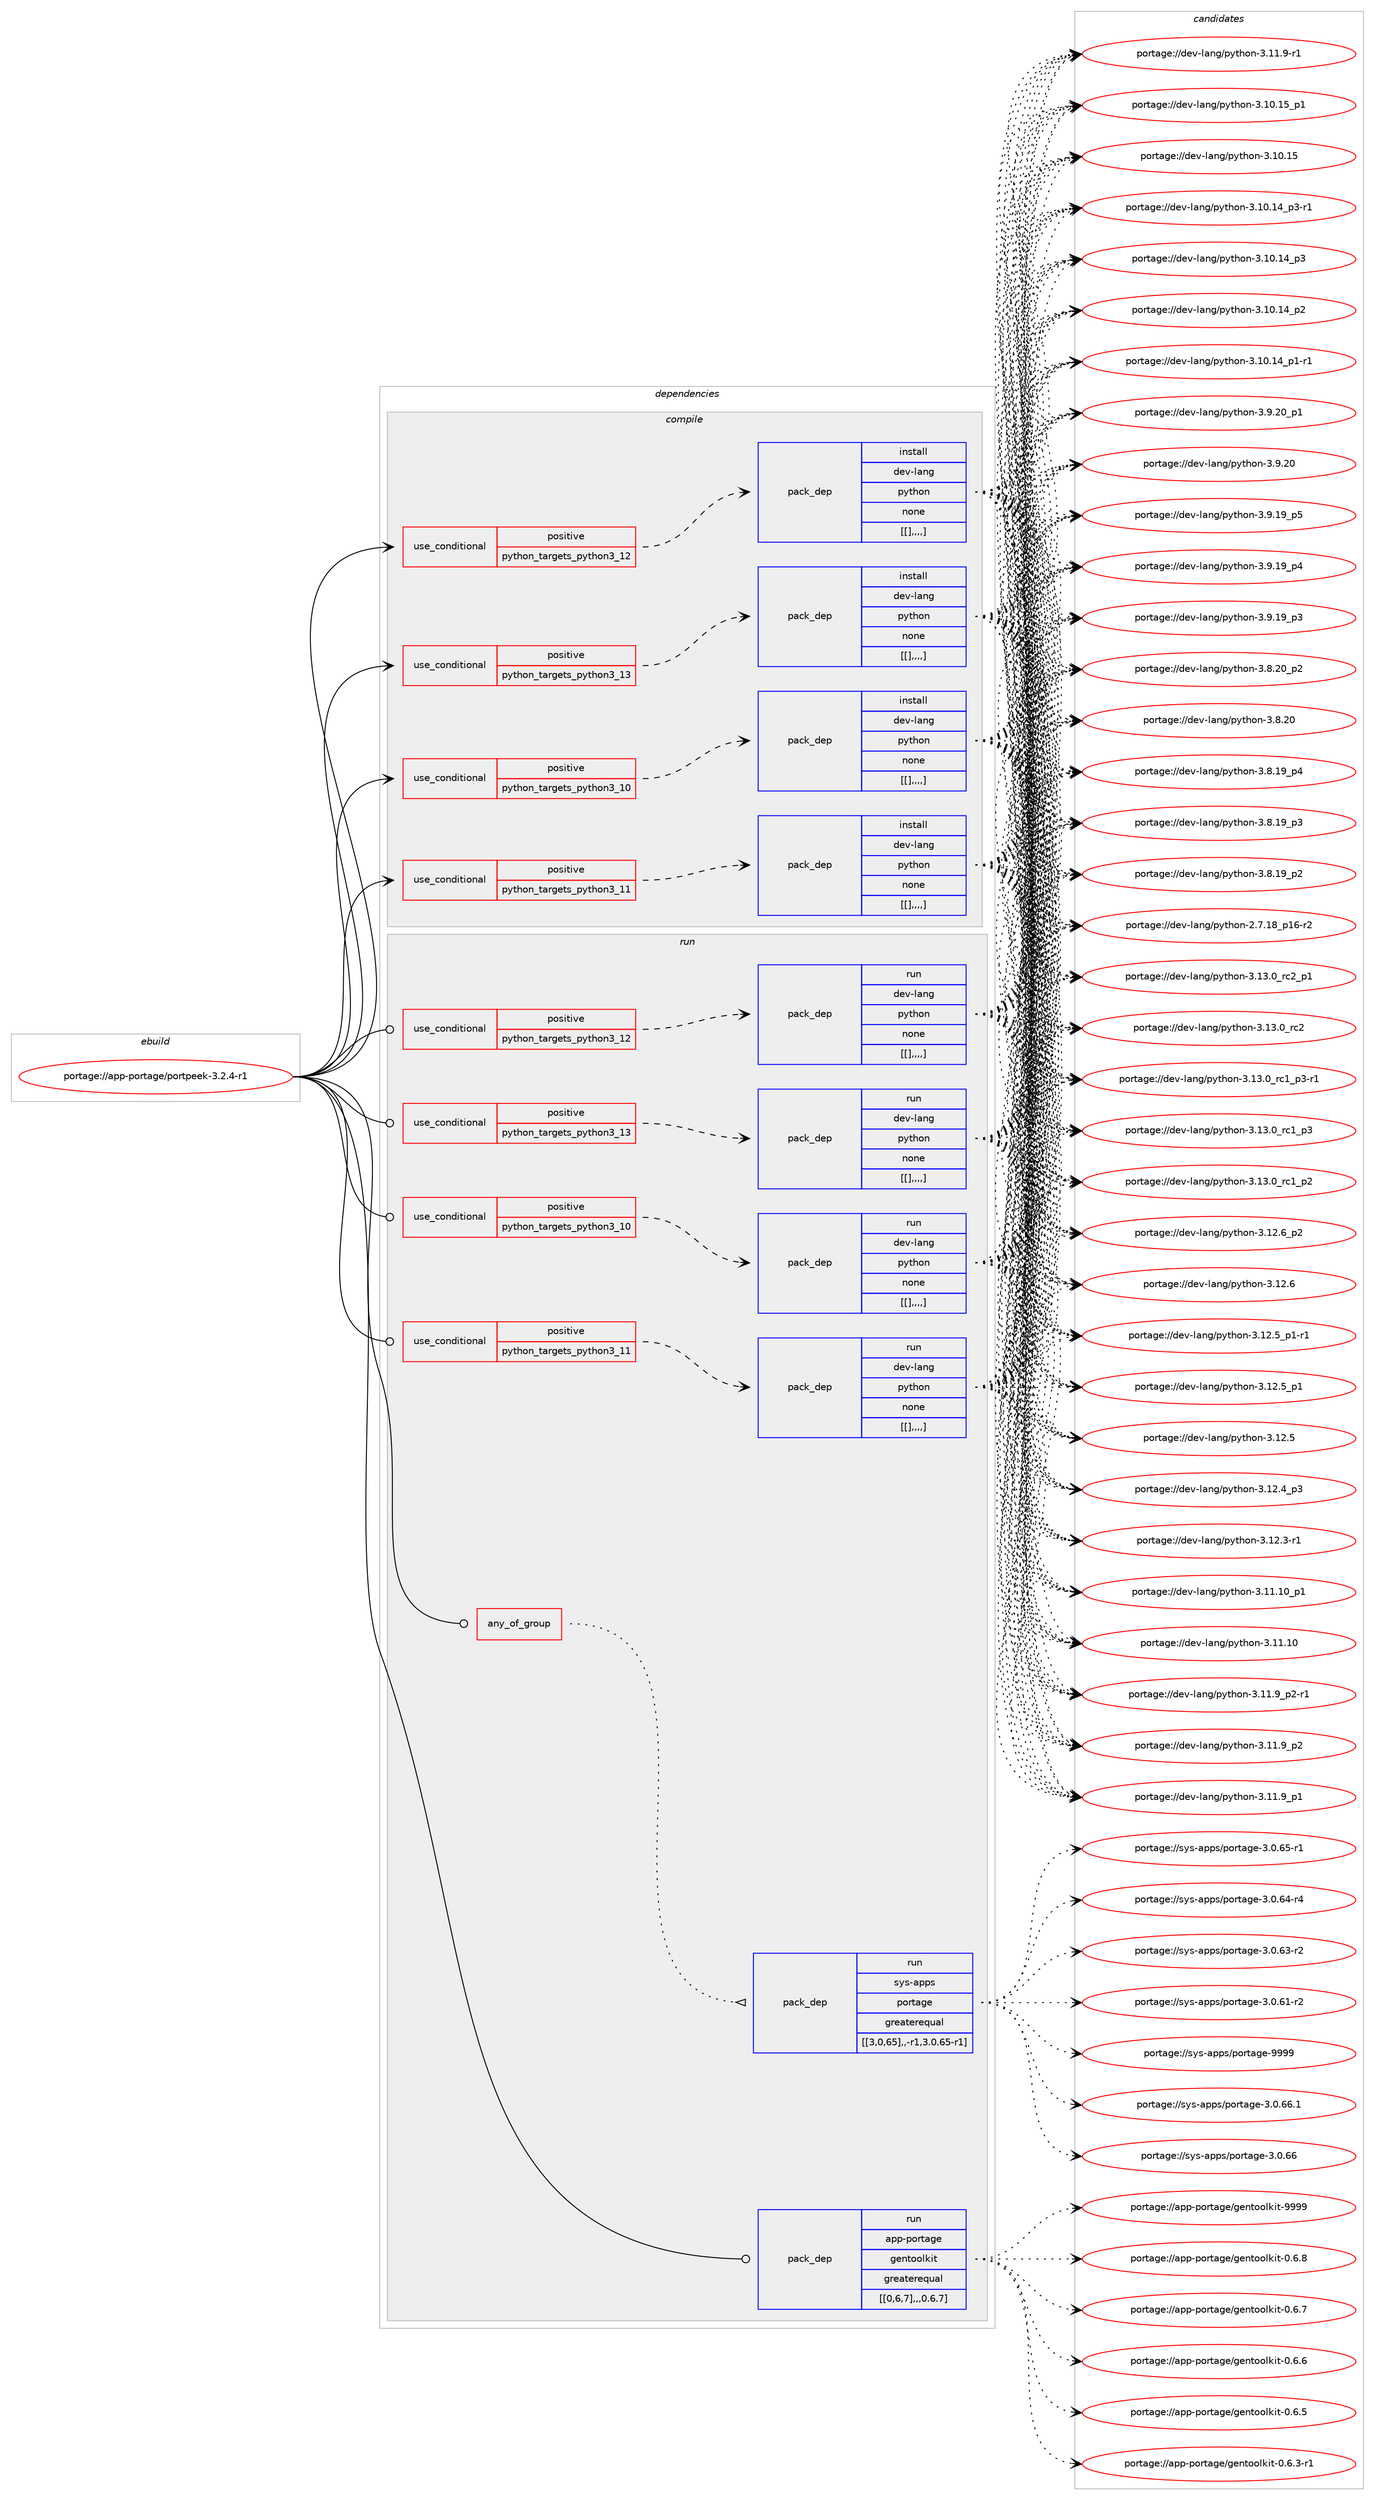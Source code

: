 digraph prolog {

# *************
# Graph options
# *************

newrank=true;
concentrate=true;
compound=true;
graph [rankdir=LR,fontname=Helvetica,fontsize=10,ranksep=1.5];#, ranksep=2.5, nodesep=0.2];
edge  [arrowhead=vee];
node  [fontname=Helvetica,fontsize=10];

# **********
# The ebuild
# **********

subgraph cluster_leftcol {
color=gray;
label=<<i>ebuild</i>>;
id [label="portage://app-portage/portpeek-3.2.4-r1", color=red, width=4, href="../app-portage/portpeek-3.2.4-r1.svg"];
}

# ****************
# The dependencies
# ****************

subgraph cluster_midcol {
color=gray;
label=<<i>dependencies</i>>;
subgraph cluster_compile {
fillcolor="#eeeeee";
style=filled;
label=<<i>compile</i>>;
subgraph cond14573 {
dependency51782 [label=<<TABLE BORDER="0" CELLBORDER="1" CELLSPACING="0" CELLPADDING="4"><TR><TD ROWSPAN="3" CELLPADDING="10">use_conditional</TD></TR><TR><TD>positive</TD></TR><TR><TD>python_targets_python3_10</TD></TR></TABLE>>, shape=none, color=red];
subgraph pack36735 {
dependency51783 [label=<<TABLE BORDER="0" CELLBORDER="1" CELLSPACING="0" CELLPADDING="4" WIDTH="220"><TR><TD ROWSPAN="6" CELLPADDING="30">pack_dep</TD></TR><TR><TD WIDTH="110">install</TD></TR><TR><TD>dev-lang</TD></TR><TR><TD>python</TD></TR><TR><TD>none</TD></TR><TR><TD>[[],,,,]</TD></TR></TABLE>>, shape=none, color=blue];
}
dependency51782:e -> dependency51783:w [weight=20,style="dashed",arrowhead="vee"];
}
id:e -> dependency51782:w [weight=20,style="solid",arrowhead="vee"];
subgraph cond14574 {
dependency51784 [label=<<TABLE BORDER="0" CELLBORDER="1" CELLSPACING="0" CELLPADDING="4"><TR><TD ROWSPAN="3" CELLPADDING="10">use_conditional</TD></TR><TR><TD>positive</TD></TR><TR><TD>python_targets_python3_11</TD></TR></TABLE>>, shape=none, color=red];
subgraph pack36736 {
dependency51785 [label=<<TABLE BORDER="0" CELLBORDER="1" CELLSPACING="0" CELLPADDING="4" WIDTH="220"><TR><TD ROWSPAN="6" CELLPADDING="30">pack_dep</TD></TR><TR><TD WIDTH="110">install</TD></TR><TR><TD>dev-lang</TD></TR><TR><TD>python</TD></TR><TR><TD>none</TD></TR><TR><TD>[[],,,,]</TD></TR></TABLE>>, shape=none, color=blue];
}
dependency51784:e -> dependency51785:w [weight=20,style="dashed",arrowhead="vee"];
}
id:e -> dependency51784:w [weight=20,style="solid",arrowhead="vee"];
subgraph cond14575 {
dependency51786 [label=<<TABLE BORDER="0" CELLBORDER="1" CELLSPACING="0" CELLPADDING="4"><TR><TD ROWSPAN="3" CELLPADDING="10">use_conditional</TD></TR><TR><TD>positive</TD></TR><TR><TD>python_targets_python3_12</TD></TR></TABLE>>, shape=none, color=red];
subgraph pack36737 {
dependency51787 [label=<<TABLE BORDER="0" CELLBORDER="1" CELLSPACING="0" CELLPADDING="4" WIDTH="220"><TR><TD ROWSPAN="6" CELLPADDING="30">pack_dep</TD></TR><TR><TD WIDTH="110">install</TD></TR><TR><TD>dev-lang</TD></TR><TR><TD>python</TD></TR><TR><TD>none</TD></TR><TR><TD>[[],,,,]</TD></TR></TABLE>>, shape=none, color=blue];
}
dependency51786:e -> dependency51787:w [weight=20,style="dashed",arrowhead="vee"];
}
id:e -> dependency51786:w [weight=20,style="solid",arrowhead="vee"];
subgraph cond14576 {
dependency51788 [label=<<TABLE BORDER="0" CELLBORDER="1" CELLSPACING="0" CELLPADDING="4"><TR><TD ROWSPAN="3" CELLPADDING="10">use_conditional</TD></TR><TR><TD>positive</TD></TR><TR><TD>python_targets_python3_13</TD></TR></TABLE>>, shape=none, color=red];
subgraph pack36738 {
dependency51789 [label=<<TABLE BORDER="0" CELLBORDER="1" CELLSPACING="0" CELLPADDING="4" WIDTH="220"><TR><TD ROWSPAN="6" CELLPADDING="30">pack_dep</TD></TR><TR><TD WIDTH="110">install</TD></TR><TR><TD>dev-lang</TD></TR><TR><TD>python</TD></TR><TR><TD>none</TD></TR><TR><TD>[[],,,,]</TD></TR></TABLE>>, shape=none, color=blue];
}
dependency51788:e -> dependency51789:w [weight=20,style="dashed",arrowhead="vee"];
}
id:e -> dependency51788:w [weight=20,style="solid",arrowhead="vee"];
}
subgraph cluster_compileandrun {
fillcolor="#eeeeee";
style=filled;
label=<<i>compile and run</i>>;
}
subgraph cluster_run {
fillcolor="#eeeeee";
style=filled;
label=<<i>run</i>>;
subgraph any410 {
dependency51790 [label=<<TABLE BORDER="0" CELLBORDER="1" CELLSPACING="0" CELLPADDING="4"><TR><TD CELLPADDING="10">any_of_group</TD></TR></TABLE>>, shape=none, color=red];subgraph pack36739 {
dependency51791 [label=<<TABLE BORDER="0" CELLBORDER="1" CELLSPACING="0" CELLPADDING="4" WIDTH="220"><TR><TD ROWSPAN="6" CELLPADDING="30">pack_dep</TD></TR><TR><TD WIDTH="110">run</TD></TR><TR><TD>sys-apps</TD></TR><TR><TD>portage</TD></TR><TR><TD>greaterequal</TD></TR><TR><TD>[[3,0,65],,-r1,3.0.65-r1]</TD></TR></TABLE>>, shape=none, color=blue];
}
dependency51790:e -> dependency51791:w [weight=20,style="dotted",arrowhead="oinv"];
}
id:e -> dependency51790:w [weight=20,style="solid",arrowhead="odot"];
subgraph cond14577 {
dependency51792 [label=<<TABLE BORDER="0" CELLBORDER="1" CELLSPACING="0" CELLPADDING="4"><TR><TD ROWSPAN="3" CELLPADDING="10">use_conditional</TD></TR><TR><TD>positive</TD></TR><TR><TD>python_targets_python3_10</TD></TR></TABLE>>, shape=none, color=red];
subgraph pack36740 {
dependency51793 [label=<<TABLE BORDER="0" CELLBORDER="1" CELLSPACING="0" CELLPADDING="4" WIDTH="220"><TR><TD ROWSPAN="6" CELLPADDING="30">pack_dep</TD></TR><TR><TD WIDTH="110">run</TD></TR><TR><TD>dev-lang</TD></TR><TR><TD>python</TD></TR><TR><TD>none</TD></TR><TR><TD>[[],,,,]</TD></TR></TABLE>>, shape=none, color=blue];
}
dependency51792:e -> dependency51793:w [weight=20,style="dashed",arrowhead="vee"];
}
id:e -> dependency51792:w [weight=20,style="solid",arrowhead="odot"];
subgraph cond14578 {
dependency51794 [label=<<TABLE BORDER="0" CELLBORDER="1" CELLSPACING="0" CELLPADDING="4"><TR><TD ROWSPAN="3" CELLPADDING="10">use_conditional</TD></TR><TR><TD>positive</TD></TR><TR><TD>python_targets_python3_11</TD></TR></TABLE>>, shape=none, color=red];
subgraph pack36741 {
dependency51795 [label=<<TABLE BORDER="0" CELLBORDER="1" CELLSPACING="0" CELLPADDING="4" WIDTH="220"><TR><TD ROWSPAN="6" CELLPADDING="30">pack_dep</TD></TR><TR><TD WIDTH="110">run</TD></TR><TR><TD>dev-lang</TD></TR><TR><TD>python</TD></TR><TR><TD>none</TD></TR><TR><TD>[[],,,,]</TD></TR></TABLE>>, shape=none, color=blue];
}
dependency51794:e -> dependency51795:w [weight=20,style="dashed",arrowhead="vee"];
}
id:e -> dependency51794:w [weight=20,style="solid",arrowhead="odot"];
subgraph cond14579 {
dependency51796 [label=<<TABLE BORDER="0" CELLBORDER="1" CELLSPACING="0" CELLPADDING="4"><TR><TD ROWSPAN="3" CELLPADDING="10">use_conditional</TD></TR><TR><TD>positive</TD></TR><TR><TD>python_targets_python3_12</TD></TR></TABLE>>, shape=none, color=red];
subgraph pack36742 {
dependency51797 [label=<<TABLE BORDER="0" CELLBORDER="1" CELLSPACING="0" CELLPADDING="4" WIDTH="220"><TR><TD ROWSPAN="6" CELLPADDING="30">pack_dep</TD></TR><TR><TD WIDTH="110">run</TD></TR><TR><TD>dev-lang</TD></TR><TR><TD>python</TD></TR><TR><TD>none</TD></TR><TR><TD>[[],,,,]</TD></TR></TABLE>>, shape=none, color=blue];
}
dependency51796:e -> dependency51797:w [weight=20,style="dashed",arrowhead="vee"];
}
id:e -> dependency51796:w [weight=20,style="solid",arrowhead="odot"];
subgraph cond14580 {
dependency51798 [label=<<TABLE BORDER="0" CELLBORDER="1" CELLSPACING="0" CELLPADDING="4"><TR><TD ROWSPAN="3" CELLPADDING="10">use_conditional</TD></TR><TR><TD>positive</TD></TR><TR><TD>python_targets_python3_13</TD></TR></TABLE>>, shape=none, color=red];
subgraph pack36743 {
dependency51799 [label=<<TABLE BORDER="0" CELLBORDER="1" CELLSPACING="0" CELLPADDING="4" WIDTH="220"><TR><TD ROWSPAN="6" CELLPADDING="30">pack_dep</TD></TR><TR><TD WIDTH="110">run</TD></TR><TR><TD>dev-lang</TD></TR><TR><TD>python</TD></TR><TR><TD>none</TD></TR><TR><TD>[[],,,,]</TD></TR></TABLE>>, shape=none, color=blue];
}
dependency51798:e -> dependency51799:w [weight=20,style="dashed",arrowhead="vee"];
}
id:e -> dependency51798:w [weight=20,style="solid",arrowhead="odot"];
subgraph pack36744 {
dependency51800 [label=<<TABLE BORDER="0" CELLBORDER="1" CELLSPACING="0" CELLPADDING="4" WIDTH="220"><TR><TD ROWSPAN="6" CELLPADDING="30">pack_dep</TD></TR><TR><TD WIDTH="110">run</TD></TR><TR><TD>app-portage</TD></TR><TR><TD>gentoolkit</TD></TR><TR><TD>greaterequal</TD></TR><TR><TD>[[0,6,7],,,0.6.7]</TD></TR></TABLE>>, shape=none, color=blue];
}
id:e -> dependency51800:w [weight=20,style="solid",arrowhead="odot"];
}
}

# **************
# The candidates
# **************

subgraph cluster_choices {
rank=same;
color=gray;
label=<<i>candidates</i>>;

subgraph choice36735 {
color=black;
nodesep=1;
choice100101118451089711010347112121116104111110455146495146489511499509511249 [label="portage://dev-lang/python-3.13.0_rc2_p1", color=red, width=4,href="../dev-lang/python-3.13.0_rc2_p1.svg"];
choice10010111845108971101034711212111610411111045514649514648951149950 [label="portage://dev-lang/python-3.13.0_rc2", color=red, width=4,href="../dev-lang/python-3.13.0_rc2.svg"];
choice1001011184510897110103471121211161041111104551464951464895114994995112514511449 [label="portage://dev-lang/python-3.13.0_rc1_p3-r1", color=red, width=4,href="../dev-lang/python-3.13.0_rc1_p3-r1.svg"];
choice100101118451089711010347112121116104111110455146495146489511499499511251 [label="portage://dev-lang/python-3.13.0_rc1_p3", color=red, width=4,href="../dev-lang/python-3.13.0_rc1_p3.svg"];
choice100101118451089711010347112121116104111110455146495146489511499499511250 [label="portage://dev-lang/python-3.13.0_rc1_p2", color=red, width=4,href="../dev-lang/python-3.13.0_rc1_p2.svg"];
choice100101118451089711010347112121116104111110455146495046549511250 [label="portage://dev-lang/python-3.12.6_p2", color=red, width=4,href="../dev-lang/python-3.12.6_p2.svg"];
choice10010111845108971101034711212111610411111045514649504654 [label="portage://dev-lang/python-3.12.6", color=red, width=4,href="../dev-lang/python-3.12.6.svg"];
choice1001011184510897110103471121211161041111104551464950465395112494511449 [label="portage://dev-lang/python-3.12.5_p1-r1", color=red, width=4,href="../dev-lang/python-3.12.5_p1-r1.svg"];
choice100101118451089711010347112121116104111110455146495046539511249 [label="portage://dev-lang/python-3.12.5_p1", color=red, width=4,href="../dev-lang/python-3.12.5_p1.svg"];
choice10010111845108971101034711212111610411111045514649504653 [label="portage://dev-lang/python-3.12.5", color=red, width=4,href="../dev-lang/python-3.12.5.svg"];
choice100101118451089711010347112121116104111110455146495046529511251 [label="portage://dev-lang/python-3.12.4_p3", color=red, width=4,href="../dev-lang/python-3.12.4_p3.svg"];
choice100101118451089711010347112121116104111110455146495046514511449 [label="portage://dev-lang/python-3.12.3-r1", color=red, width=4,href="../dev-lang/python-3.12.3-r1.svg"];
choice10010111845108971101034711212111610411111045514649494649489511249 [label="portage://dev-lang/python-3.11.10_p1", color=red, width=4,href="../dev-lang/python-3.11.10_p1.svg"];
choice1001011184510897110103471121211161041111104551464949464948 [label="portage://dev-lang/python-3.11.10", color=red, width=4,href="../dev-lang/python-3.11.10.svg"];
choice1001011184510897110103471121211161041111104551464949465795112504511449 [label="portage://dev-lang/python-3.11.9_p2-r1", color=red, width=4,href="../dev-lang/python-3.11.9_p2-r1.svg"];
choice100101118451089711010347112121116104111110455146494946579511250 [label="portage://dev-lang/python-3.11.9_p2", color=red, width=4,href="../dev-lang/python-3.11.9_p2.svg"];
choice100101118451089711010347112121116104111110455146494946579511249 [label="portage://dev-lang/python-3.11.9_p1", color=red, width=4,href="../dev-lang/python-3.11.9_p1.svg"];
choice100101118451089711010347112121116104111110455146494946574511449 [label="portage://dev-lang/python-3.11.9-r1", color=red, width=4,href="../dev-lang/python-3.11.9-r1.svg"];
choice10010111845108971101034711212111610411111045514649484649539511249 [label="portage://dev-lang/python-3.10.15_p1", color=red, width=4,href="../dev-lang/python-3.10.15_p1.svg"];
choice1001011184510897110103471121211161041111104551464948464953 [label="portage://dev-lang/python-3.10.15", color=red, width=4,href="../dev-lang/python-3.10.15.svg"];
choice100101118451089711010347112121116104111110455146494846495295112514511449 [label="portage://dev-lang/python-3.10.14_p3-r1", color=red, width=4,href="../dev-lang/python-3.10.14_p3-r1.svg"];
choice10010111845108971101034711212111610411111045514649484649529511251 [label="portage://dev-lang/python-3.10.14_p3", color=red, width=4,href="../dev-lang/python-3.10.14_p3.svg"];
choice10010111845108971101034711212111610411111045514649484649529511250 [label="portage://dev-lang/python-3.10.14_p2", color=red, width=4,href="../dev-lang/python-3.10.14_p2.svg"];
choice100101118451089711010347112121116104111110455146494846495295112494511449 [label="portage://dev-lang/python-3.10.14_p1-r1", color=red, width=4,href="../dev-lang/python-3.10.14_p1-r1.svg"];
choice100101118451089711010347112121116104111110455146574650489511249 [label="portage://dev-lang/python-3.9.20_p1", color=red, width=4,href="../dev-lang/python-3.9.20_p1.svg"];
choice10010111845108971101034711212111610411111045514657465048 [label="portage://dev-lang/python-3.9.20", color=red, width=4,href="../dev-lang/python-3.9.20.svg"];
choice100101118451089711010347112121116104111110455146574649579511253 [label="portage://dev-lang/python-3.9.19_p5", color=red, width=4,href="../dev-lang/python-3.9.19_p5.svg"];
choice100101118451089711010347112121116104111110455146574649579511252 [label="portage://dev-lang/python-3.9.19_p4", color=red, width=4,href="../dev-lang/python-3.9.19_p4.svg"];
choice100101118451089711010347112121116104111110455146574649579511251 [label="portage://dev-lang/python-3.9.19_p3", color=red, width=4,href="../dev-lang/python-3.9.19_p3.svg"];
choice100101118451089711010347112121116104111110455146564650489511250 [label="portage://dev-lang/python-3.8.20_p2", color=red, width=4,href="../dev-lang/python-3.8.20_p2.svg"];
choice10010111845108971101034711212111610411111045514656465048 [label="portage://dev-lang/python-3.8.20", color=red, width=4,href="../dev-lang/python-3.8.20.svg"];
choice100101118451089711010347112121116104111110455146564649579511252 [label="portage://dev-lang/python-3.8.19_p4", color=red, width=4,href="../dev-lang/python-3.8.19_p4.svg"];
choice100101118451089711010347112121116104111110455146564649579511251 [label="portage://dev-lang/python-3.8.19_p3", color=red, width=4,href="../dev-lang/python-3.8.19_p3.svg"];
choice100101118451089711010347112121116104111110455146564649579511250 [label="portage://dev-lang/python-3.8.19_p2", color=red, width=4,href="../dev-lang/python-3.8.19_p2.svg"];
choice100101118451089711010347112121116104111110455046554649569511249544511450 [label="portage://dev-lang/python-2.7.18_p16-r2", color=red, width=4,href="../dev-lang/python-2.7.18_p16-r2.svg"];
dependency51783:e -> choice100101118451089711010347112121116104111110455146495146489511499509511249:w [style=dotted,weight="100"];
dependency51783:e -> choice10010111845108971101034711212111610411111045514649514648951149950:w [style=dotted,weight="100"];
dependency51783:e -> choice1001011184510897110103471121211161041111104551464951464895114994995112514511449:w [style=dotted,weight="100"];
dependency51783:e -> choice100101118451089711010347112121116104111110455146495146489511499499511251:w [style=dotted,weight="100"];
dependency51783:e -> choice100101118451089711010347112121116104111110455146495146489511499499511250:w [style=dotted,weight="100"];
dependency51783:e -> choice100101118451089711010347112121116104111110455146495046549511250:w [style=dotted,weight="100"];
dependency51783:e -> choice10010111845108971101034711212111610411111045514649504654:w [style=dotted,weight="100"];
dependency51783:e -> choice1001011184510897110103471121211161041111104551464950465395112494511449:w [style=dotted,weight="100"];
dependency51783:e -> choice100101118451089711010347112121116104111110455146495046539511249:w [style=dotted,weight="100"];
dependency51783:e -> choice10010111845108971101034711212111610411111045514649504653:w [style=dotted,weight="100"];
dependency51783:e -> choice100101118451089711010347112121116104111110455146495046529511251:w [style=dotted,weight="100"];
dependency51783:e -> choice100101118451089711010347112121116104111110455146495046514511449:w [style=dotted,weight="100"];
dependency51783:e -> choice10010111845108971101034711212111610411111045514649494649489511249:w [style=dotted,weight="100"];
dependency51783:e -> choice1001011184510897110103471121211161041111104551464949464948:w [style=dotted,weight="100"];
dependency51783:e -> choice1001011184510897110103471121211161041111104551464949465795112504511449:w [style=dotted,weight="100"];
dependency51783:e -> choice100101118451089711010347112121116104111110455146494946579511250:w [style=dotted,weight="100"];
dependency51783:e -> choice100101118451089711010347112121116104111110455146494946579511249:w [style=dotted,weight="100"];
dependency51783:e -> choice100101118451089711010347112121116104111110455146494946574511449:w [style=dotted,weight="100"];
dependency51783:e -> choice10010111845108971101034711212111610411111045514649484649539511249:w [style=dotted,weight="100"];
dependency51783:e -> choice1001011184510897110103471121211161041111104551464948464953:w [style=dotted,weight="100"];
dependency51783:e -> choice100101118451089711010347112121116104111110455146494846495295112514511449:w [style=dotted,weight="100"];
dependency51783:e -> choice10010111845108971101034711212111610411111045514649484649529511251:w [style=dotted,weight="100"];
dependency51783:e -> choice10010111845108971101034711212111610411111045514649484649529511250:w [style=dotted,weight="100"];
dependency51783:e -> choice100101118451089711010347112121116104111110455146494846495295112494511449:w [style=dotted,weight="100"];
dependency51783:e -> choice100101118451089711010347112121116104111110455146574650489511249:w [style=dotted,weight="100"];
dependency51783:e -> choice10010111845108971101034711212111610411111045514657465048:w [style=dotted,weight="100"];
dependency51783:e -> choice100101118451089711010347112121116104111110455146574649579511253:w [style=dotted,weight="100"];
dependency51783:e -> choice100101118451089711010347112121116104111110455146574649579511252:w [style=dotted,weight="100"];
dependency51783:e -> choice100101118451089711010347112121116104111110455146574649579511251:w [style=dotted,weight="100"];
dependency51783:e -> choice100101118451089711010347112121116104111110455146564650489511250:w [style=dotted,weight="100"];
dependency51783:e -> choice10010111845108971101034711212111610411111045514656465048:w [style=dotted,weight="100"];
dependency51783:e -> choice100101118451089711010347112121116104111110455146564649579511252:w [style=dotted,weight="100"];
dependency51783:e -> choice100101118451089711010347112121116104111110455146564649579511251:w [style=dotted,weight="100"];
dependency51783:e -> choice100101118451089711010347112121116104111110455146564649579511250:w [style=dotted,weight="100"];
dependency51783:e -> choice100101118451089711010347112121116104111110455046554649569511249544511450:w [style=dotted,weight="100"];
}
subgraph choice36736 {
color=black;
nodesep=1;
choice100101118451089711010347112121116104111110455146495146489511499509511249 [label="portage://dev-lang/python-3.13.0_rc2_p1", color=red, width=4,href="../dev-lang/python-3.13.0_rc2_p1.svg"];
choice10010111845108971101034711212111610411111045514649514648951149950 [label="portage://dev-lang/python-3.13.0_rc2", color=red, width=4,href="../dev-lang/python-3.13.0_rc2.svg"];
choice1001011184510897110103471121211161041111104551464951464895114994995112514511449 [label="portage://dev-lang/python-3.13.0_rc1_p3-r1", color=red, width=4,href="../dev-lang/python-3.13.0_rc1_p3-r1.svg"];
choice100101118451089711010347112121116104111110455146495146489511499499511251 [label="portage://dev-lang/python-3.13.0_rc1_p3", color=red, width=4,href="../dev-lang/python-3.13.0_rc1_p3.svg"];
choice100101118451089711010347112121116104111110455146495146489511499499511250 [label="portage://dev-lang/python-3.13.0_rc1_p2", color=red, width=4,href="../dev-lang/python-3.13.0_rc1_p2.svg"];
choice100101118451089711010347112121116104111110455146495046549511250 [label="portage://dev-lang/python-3.12.6_p2", color=red, width=4,href="../dev-lang/python-3.12.6_p2.svg"];
choice10010111845108971101034711212111610411111045514649504654 [label="portage://dev-lang/python-3.12.6", color=red, width=4,href="../dev-lang/python-3.12.6.svg"];
choice1001011184510897110103471121211161041111104551464950465395112494511449 [label="portage://dev-lang/python-3.12.5_p1-r1", color=red, width=4,href="../dev-lang/python-3.12.5_p1-r1.svg"];
choice100101118451089711010347112121116104111110455146495046539511249 [label="portage://dev-lang/python-3.12.5_p1", color=red, width=4,href="../dev-lang/python-3.12.5_p1.svg"];
choice10010111845108971101034711212111610411111045514649504653 [label="portage://dev-lang/python-3.12.5", color=red, width=4,href="../dev-lang/python-3.12.5.svg"];
choice100101118451089711010347112121116104111110455146495046529511251 [label="portage://dev-lang/python-3.12.4_p3", color=red, width=4,href="../dev-lang/python-3.12.4_p3.svg"];
choice100101118451089711010347112121116104111110455146495046514511449 [label="portage://dev-lang/python-3.12.3-r1", color=red, width=4,href="../dev-lang/python-3.12.3-r1.svg"];
choice10010111845108971101034711212111610411111045514649494649489511249 [label="portage://dev-lang/python-3.11.10_p1", color=red, width=4,href="../dev-lang/python-3.11.10_p1.svg"];
choice1001011184510897110103471121211161041111104551464949464948 [label="portage://dev-lang/python-3.11.10", color=red, width=4,href="../dev-lang/python-3.11.10.svg"];
choice1001011184510897110103471121211161041111104551464949465795112504511449 [label="portage://dev-lang/python-3.11.9_p2-r1", color=red, width=4,href="../dev-lang/python-3.11.9_p2-r1.svg"];
choice100101118451089711010347112121116104111110455146494946579511250 [label="portage://dev-lang/python-3.11.9_p2", color=red, width=4,href="../dev-lang/python-3.11.9_p2.svg"];
choice100101118451089711010347112121116104111110455146494946579511249 [label="portage://dev-lang/python-3.11.9_p1", color=red, width=4,href="../dev-lang/python-3.11.9_p1.svg"];
choice100101118451089711010347112121116104111110455146494946574511449 [label="portage://dev-lang/python-3.11.9-r1", color=red, width=4,href="../dev-lang/python-3.11.9-r1.svg"];
choice10010111845108971101034711212111610411111045514649484649539511249 [label="portage://dev-lang/python-3.10.15_p1", color=red, width=4,href="../dev-lang/python-3.10.15_p1.svg"];
choice1001011184510897110103471121211161041111104551464948464953 [label="portage://dev-lang/python-3.10.15", color=red, width=4,href="../dev-lang/python-3.10.15.svg"];
choice100101118451089711010347112121116104111110455146494846495295112514511449 [label="portage://dev-lang/python-3.10.14_p3-r1", color=red, width=4,href="../dev-lang/python-3.10.14_p3-r1.svg"];
choice10010111845108971101034711212111610411111045514649484649529511251 [label="portage://dev-lang/python-3.10.14_p3", color=red, width=4,href="../dev-lang/python-3.10.14_p3.svg"];
choice10010111845108971101034711212111610411111045514649484649529511250 [label="portage://dev-lang/python-3.10.14_p2", color=red, width=4,href="../dev-lang/python-3.10.14_p2.svg"];
choice100101118451089711010347112121116104111110455146494846495295112494511449 [label="portage://dev-lang/python-3.10.14_p1-r1", color=red, width=4,href="../dev-lang/python-3.10.14_p1-r1.svg"];
choice100101118451089711010347112121116104111110455146574650489511249 [label="portage://dev-lang/python-3.9.20_p1", color=red, width=4,href="../dev-lang/python-3.9.20_p1.svg"];
choice10010111845108971101034711212111610411111045514657465048 [label="portage://dev-lang/python-3.9.20", color=red, width=4,href="../dev-lang/python-3.9.20.svg"];
choice100101118451089711010347112121116104111110455146574649579511253 [label="portage://dev-lang/python-3.9.19_p5", color=red, width=4,href="../dev-lang/python-3.9.19_p5.svg"];
choice100101118451089711010347112121116104111110455146574649579511252 [label="portage://dev-lang/python-3.9.19_p4", color=red, width=4,href="../dev-lang/python-3.9.19_p4.svg"];
choice100101118451089711010347112121116104111110455146574649579511251 [label="portage://dev-lang/python-3.9.19_p3", color=red, width=4,href="../dev-lang/python-3.9.19_p3.svg"];
choice100101118451089711010347112121116104111110455146564650489511250 [label="portage://dev-lang/python-3.8.20_p2", color=red, width=4,href="../dev-lang/python-3.8.20_p2.svg"];
choice10010111845108971101034711212111610411111045514656465048 [label="portage://dev-lang/python-3.8.20", color=red, width=4,href="../dev-lang/python-3.8.20.svg"];
choice100101118451089711010347112121116104111110455146564649579511252 [label="portage://dev-lang/python-3.8.19_p4", color=red, width=4,href="../dev-lang/python-3.8.19_p4.svg"];
choice100101118451089711010347112121116104111110455146564649579511251 [label="portage://dev-lang/python-3.8.19_p3", color=red, width=4,href="../dev-lang/python-3.8.19_p3.svg"];
choice100101118451089711010347112121116104111110455146564649579511250 [label="portage://dev-lang/python-3.8.19_p2", color=red, width=4,href="../dev-lang/python-3.8.19_p2.svg"];
choice100101118451089711010347112121116104111110455046554649569511249544511450 [label="portage://dev-lang/python-2.7.18_p16-r2", color=red, width=4,href="../dev-lang/python-2.7.18_p16-r2.svg"];
dependency51785:e -> choice100101118451089711010347112121116104111110455146495146489511499509511249:w [style=dotted,weight="100"];
dependency51785:e -> choice10010111845108971101034711212111610411111045514649514648951149950:w [style=dotted,weight="100"];
dependency51785:e -> choice1001011184510897110103471121211161041111104551464951464895114994995112514511449:w [style=dotted,weight="100"];
dependency51785:e -> choice100101118451089711010347112121116104111110455146495146489511499499511251:w [style=dotted,weight="100"];
dependency51785:e -> choice100101118451089711010347112121116104111110455146495146489511499499511250:w [style=dotted,weight="100"];
dependency51785:e -> choice100101118451089711010347112121116104111110455146495046549511250:w [style=dotted,weight="100"];
dependency51785:e -> choice10010111845108971101034711212111610411111045514649504654:w [style=dotted,weight="100"];
dependency51785:e -> choice1001011184510897110103471121211161041111104551464950465395112494511449:w [style=dotted,weight="100"];
dependency51785:e -> choice100101118451089711010347112121116104111110455146495046539511249:w [style=dotted,weight="100"];
dependency51785:e -> choice10010111845108971101034711212111610411111045514649504653:w [style=dotted,weight="100"];
dependency51785:e -> choice100101118451089711010347112121116104111110455146495046529511251:w [style=dotted,weight="100"];
dependency51785:e -> choice100101118451089711010347112121116104111110455146495046514511449:w [style=dotted,weight="100"];
dependency51785:e -> choice10010111845108971101034711212111610411111045514649494649489511249:w [style=dotted,weight="100"];
dependency51785:e -> choice1001011184510897110103471121211161041111104551464949464948:w [style=dotted,weight="100"];
dependency51785:e -> choice1001011184510897110103471121211161041111104551464949465795112504511449:w [style=dotted,weight="100"];
dependency51785:e -> choice100101118451089711010347112121116104111110455146494946579511250:w [style=dotted,weight="100"];
dependency51785:e -> choice100101118451089711010347112121116104111110455146494946579511249:w [style=dotted,weight="100"];
dependency51785:e -> choice100101118451089711010347112121116104111110455146494946574511449:w [style=dotted,weight="100"];
dependency51785:e -> choice10010111845108971101034711212111610411111045514649484649539511249:w [style=dotted,weight="100"];
dependency51785:e -> choice1001011184510897110103471121211161041111104551464948464953:w [style=dotted,weight="100"];
dependency51785:e -> choice100101118451089711010347112121116104111110455146494846495295112514511449:w [style=dotted,weight="100"];
dependency51785:e -> choice10010111845108971101034711212111610411111045514649484649529511251:w [style=dotted,weight="100"];
dependency51785:e -> choice10010111845108971101034711212111610411111045514649484649529511250:w [style=dotted,weight="100"];
dependency51785:e -> choice100101118451089711010347112121116104111110455146494846495295112494511449:w [style=dotted,weight="100"];
dependency51785:e -> choice100101118451089711010347112121116104111110455146574650489511249:w [style=dotted,weight="100"];
dependency51785:e -> choice10010111845108971101034711212111610411111045514657465048:w [style=dotted,weight="100"];
dependency51785:e -> choice100101118451089711010347112121116104111110455146574649579511253:w [style=dotted,weight="100"];
dependency51785:e -> choice100101118451089711010347112121116104111110455146574649579511252:w [style=dotted,weight="100"];
dependency51785:e -> choice100101118451089711010347112121116104111110455146574649579511251:w [style=dotted,weight="100"];
dependency51785:e -> choice100101118451089711010347112121116104111110455146564650489511250:w [style=dotted,weight="100"];
dependency51785:e -> choice10010111845108971101034711212111610411111045514656465048:w [style=dotted,weight="100"];
dependency51785:e -> choice100101118451089711010347112121116104111110455146564649579511252:w [style=dotted,weight="100"];
dependency51785:e -> choice100101118451089711010347112121116104111110455146564649579511251:w [style=dotted,weight="100"];
dependency51785:e -> choice100101118451089711010347112121116104111110455146564649579511250:w [style=dotted,weight="100"];
dependency51785:e -> choice100101118451089711010347112121116104111110455046554649569511249544511450:w [style=dotted,weight="100"];
}
subgraph choice36737 {
color=black;
nodesep=1;
choice100101118451089711010347112121116104111110455146495146489511499509511249 [label="portage://dev-lang/python-3.13.0_rc2_p1", color=red, width=4,href="../dev-lang/python-3.13.0_rc2_p1.svg"];
choice10010111845108971101034711212111610411111045514649514648951149950 [label="portage://dev-lang/python-3.13.0_rc2", color=red, width=4,href="../dev-lang/python-3.13.0_rc2.svg"];
choice1001011184510897110103471121211161041111104551464951464895114994995112514511449 [label="portage://dev-lang/python-3.13.0_rc1_p3-r1", color=red, width=4,href="../dev-lang/python-3.13.0_rc1_p3-r1.svg"];
choice100101118451089711010347112121116104111110455146495146489511499499511251 [label="portage://dev-lang/python-3.13.0_rc1_p3", color=red, width=4,href="../dev-lang/python-3.13.0_rc1_p3.svg"];
choice100101118451089711010347112121116104111110455146495146489511499499511250 [label="portage://dev-lang/python-3.13.0_rc1_p2", color=red, width=4,href="../dev-lang/python-3.13.0_rc1_p2.svg"];
choice100101118451089711010347112121116104111110455146495046549511250 [label="portage://dev-lang/python-3.12.6_p2", color=red, width=4,href="../dev-lang/python-3.12.6_p2.svg"];
choice10010111845108971101034711212111610411111045514649504654 [label="portage://dev-lang/python-3.12.6", color=red, width=4,href="../dev-lang/python-3.12.6.svg"];
choice1001011184510897110103471121211161041111104551464950465395112494511449 [label="portage://dev-lang/python-3.12.5_p1-r1", color=red, width=4,href="../dev-lang/python-3.12.5_p1-r1.svg"];
choice100101118451089711010347112121116104111110455146495046539511249 [label="portage://dev-lang/python-3.12.5_p1", color=red, width=4,href="../dev-lang/python-3.12.5_p1.svg"];
choice10010111845108971101034711212111610411111045514649504653 [label="portage://dev-lang/python-3.12.5", color=red, width=4,href="../dev-lang/python-3.12.5.svg"];
choice100101118451089711010347112121116104111110455146495046529511251 [label="portage://dev-lang/python-3.12.4_p3", color=red, width=4,href="../dev-lang/python-3.12.4_p3.svg"];
choice100101118451089711010347112121116104111110455146495046514511449 [label="portage://dev-lang/python-3.12.3-r1", color=red, width=4,href="../dev-lang/python-3.12.3-r1.svg"];
choice10010111845108971101034711212111610411111045514649494649489511249 [label="portage://dev-lang/python-3.11.10_p1", color=red, width=4,href="../dev-lang/python-3.11.10_p1.svg"];
choice1001011184510897110103471121211161041111104551464949464948 [label="portage://dev-lang/python-3.11.10", color=red, width=4,href="../dev-lang/python-3.11.10.svg"];
choice1001011184510897110103471121211161041111104551464949465795112504511449 [label="portage://dev-lang/python-3.11.9_p2-r1", color=red, width=4,href="../dev-lang/python-3.11.9_p2-r1.svg"];
choice100101118451089711010347112121116104111110455146494946579511250 [label="portage://dev-lang/python-3.11.9_p2", color=red, width=4,href="../dev-lang/python-3.11.9_p2.svg"];
choice100101118451089711010347112121116104111110455146494946579511249 [label="portage://dev-lang/python-3.11.9_p1", color=red, width=4,href="../dev-lang/python-3.11.9_p1.svg"];
choice100101118451089711010347112121116104111110455146494946574511449 [label="portage://dev-lang/python-3.11.9-r1", color=red, width=4,href="../dev-lang/python-3.11.9-r1.svg"];
choice10010111845108971101034711212111610411111045514649484649539511249 [label="portage://dev-lang/python-3.10.15_p1", color=red, width=4,href="../dev-lang/python-3.10.15_p1.svg"];
choice1001011184510897110103471121211161041111104551464948464953 [label="portage://dev-lang/python-3.10.15", color=red, width=4,href="../dev-lang/python-3.10.15.svg"];
choice100101118451089711010347112121116104111110455146494846495295112514511449 [label="portage://dev-lang/python-3.10.14_p3-r1", color=red, width=4,href="../dev-lang/python-3.10.14_p3-r1.svg"];
choice10010111845108971101034711212111610411111045514649484649529511251 [label="portage://dev-lang/python-3.10.14_p3", color=red, width=4,href="../dev-lang/python-3.10.14_p3.svg"];
choice10010111845108971101034711212111610411111045514649484649529511250 [label="portage://dev-lang/python-3.10.14_p2", color=red, width=4,href="../dev-lang/python-3.10.14_p2.svg"];
choice100101118451089711010347112121116104111110455146494846495295112494511449 [label="portage://dev-lang/python-3.10.14_p1-r1", color=red, width=4,href="../dev-lang/python-3.10.14_p1-r1.svg"];
choice100101118451089711010347112121116104111110455146574650489511249 [label="portage://dev-lang/python-3.9.20_p1", color=red, width=4,href="../dev-lang/python-3.9.20_p1.svg"];
choice10010111845108971101034711212111610411111045514657465048 [label="portage://dev-lang/python-3.9.20", color=red, width=4,href="../dev-lang/python-3.9.20.svg"];
choice100101118451089711010347112121116104111110455146574649579511253 [label="portage://dev-lang/python-3.9.19_p5", color=red, width=4,href="../dev-lang/python-3.9.19_p5.svg"];
choice100101118451089711010347112121116104111110455146574649579511252 [label="portage://dev-lang/python-3.9.19_p4", color=red, width=4,href="../dev-lang/python-3.9.19_p4.svg"];
choice100101118451089711010347112121116104111110455146574649579511251 [label="portage://dev-lang/python-3.9.19_p3", color=red, width=4,href="../dev-lang/python-3.9.19_p3.svg"];
choice100101118451089711010347112121116104111110455146564650489511250 [label="portage://dev-lang/python-3.8.20_p2", color=red, width=4,href="../dev-lang/python-3.8.20_p2.svg"];
choice10010111845108971101034711212111610411111045514656465048 [label="portage://dev-lang/python-3.8.20", color=red, width=4,href="../dev-lang/python-3.8.20.svg"];
choice100101118451089711010347112121116104111110455146564649579511252 [label="portage://dev-lang/python-3.8.19_p4", color=red, width=4,href="../dev-lang/python-3.8.19_p4.svg"];
choice100101118451089711010347112121116104111110455146564649579511251 [label="portage://dev-lang/python-3.8.19_p3", color=red, width=4,href="../dev-lang/python-3.8.19_p3.svg"];
choice100101118451089711010347112121116104111110455146564649579511250 [label="portage://dev-lang/python-3.8.19_p2", color=red, width=4,href="../dev-lang/python-3.8.19_p2.svg"];
choice100101118451089711010347112121116104111110455046554649569511249544511450 [label="portage://dev-lang/python-2.7.18_p16-r2", color=red, width=4,href="../dev-lang/python-2.7.18_p16-r2.svg"];
dependency51787:e -> choice100101118451089711010347112121116104111110455146495146489511499509511249:w [style=dotted,weight="100"];
dependency51787:e -> choice10010111845108971101034711212111610411111045514649514648951149950:w [style=dotted,weight="100"];
dependency51787:e -> choice1001011184510897110103471121211161041111104551464951464895114994995112514511449:w [style=dotted,weight="100"];
dependency51787:e -> choice100101118451089711010347112121116104111110455146495146489511499499511251:w [style=dotted,weight="100"];
dependency51787:e -> choice100101118451089711010347112121116104111110455146495146489511499499511250:w [style=dotted,weight="100"];
dependency51787:e -> choice100101118451089711010347112121116104111110455146495046549511250:w [style=dotted,weight="100"];
dependency51787:e -> choice10010111845108971101034711212111610411111045514649504654:w [style=dotted,weight="100"];
dependency51787:e -> choice1001011184510897110103471121211161041111104551464950465395112494511449:w [style=dotted,weight="100"];
dependency51787:e -> choice100101118451089711010347112121116104111110455146495046539511249:w [style=dotted,weight="100"];
dependency51787:e -> choice10010111845108971101034711212111610411111045514649504653:w [style=dotted,weight="100"];
dependency51787:e -> choice100101118451089711010347112121116104111110455146495046529511251:w [style=dotted,weight="100"];
dependency51787:e -> choice100101118451089711010347112121116104111110455146495046514511449:w [style=dotted,weight="100"];
dependency51787:e -> choice10010111845108971101034711212111610411111045514649494649489511249:w [style=dotted,weight="100"];
dependency51787:e -> choice1001011184510897110103471121211161041111104551464949464948:w [style=dotted,weight="100"];
dependency51787:e -> choice1001011184510897110103471121211161041111104551464949465795112504511449:w [style=dotted,weight="100"];
dependency51787:e -> choice100101118451089711010347112121116104111110455146494946579511250:w [style=dotted,weight="100"];
dependency51787:e -> choice100101118451089711010347112121116104111110455146494946579511249:w [style=dotted,weight="100"];
dependency51787:e -> choice100101118451089711010347112121116104111110455146494946574511449:w [style=dotted,weight="100"];
dependency51787:e -> choice10010111845108971101034711212111610411111045514649484649539511249:w [style=dotted,weight="100"];
dependency51787:e -> choice1001011184510897110103471121211161041111104551464948464953:w [style=dotted,weight="100"];
dependency51787:e -> choice100101118451089711010347112121116104111110455146494846495295112514511449:w [style=dotted,weight="100"];
dependency51787:e -> choice10010111845108971101034711212111610411111045514649484649529511251:w [style=dotted,weight="100"];
dependency51787:e -> choice10010111845108971101034711212111610411111045514649484649529511250:w [style=dotted,weight="100"];
dependency51787:e -> choice100101118451089711010347112121116104111110455146494846495295112494511449:w [style=dotted,weight="100"];
dependency51787:e -> choice100101118451089711010347112121116104111110455146574650489511249:w [style=dotted,weight="100"];
dependency51787:e -> choice10010111845108971101034711212111610411111045514657465048:w [style=dotted,weight="100"];
dependency51787:e -> choice100101118451089711010347112121116104111110455146574649579511253:w [style=dotted,weight="100"];
dependency51787:e -> choice100101118451089711010347112121116104111110455146574649579511252:w [style=dotted,weight="100"];
dependency51787:e -> choice100101118451089711010347112121116104111110455146574649579511251:w [style=dotted,weight="100"];
dependency51787:e -> choice100101118451089711010347112121116104111110455146564650489511250:w [style=dotted,weight="100"];
dependency51787:e -> choice10010111845108971101034711212111610411111045514656465048:w [style=dotted,weight="100"];
dependency51787:e -> choice100101118451089711010347112121116104111110455146564649579511252:w [style=dotted,weight="100"];
dependency51787:e -> choice100101118451089711010347112121116104111110455146564649579511251:w [style=dotted,weight="100"];
dependency51787:e -> choice100101118451089711010347112121116104111110455146564649579511250:w [style=dotted,weight="100"];
dependency51787:e -> choice100101118451089711010347112121116104111110455046554649569511249544511450:w [style=dotted,weight="100"];
}
subgraph choice36738 {
color=black;
nodesep=1;
choice100101118451089711010347112121116104111110455146495146489511499509511249 [label="portage://dev-lang/python-3.13.0_rc2_p1", color=red, width=4,href="../dev-lang/python-3.13.0_rc2_p1.svg"];
choice10010111845108971101034711212111610411111045514649514648951149950 [label="portage://dev-lang/python-3.13.0_rc2", color=red, width=4,href="../dev-lang/python-3.13.0_rc2.svg"];
choice1001011184510897110103471121211161041111104551464951464895114994995112514511449 [label="portage://dev-lang/python-3.13.0_rc1_p3-r1", color=red, width=4,href="../dev-lang/python-3.13.0_rc1_p3-r1.svg"];
choice100101118451089711010347112121116104111110455146495146489511499499511251 [label="portage://dev-lang/python-3.13.0_rc1_p3", color=red, width=4,href="../dev-lang/python-3.13.0_rc1_p3.svg"];
choice100101118451089711010347112121116104111110455146495146489511499499511250 [label="portage://dev-lang/python-3.13.0_rc1_p2", color=red, width=4,href="../dev-lang/python-3.13.0_rc1_p2.svg"];
choice100101118451089711010347112121116104111110455146495046549511250 [label="portage://dev-lang/python-3.12.6_p2", color=red, width=4,href="../dev-lang/python-3.12.6_p2.svg"];
choice10010111845108971101034711212111610411111045514649504654 [label="portage://dev-lang/python-3.12.6", color=red, width=4,href="../dev-lang/python-3.12.6.svg"];
choice1001011184510897110103471121211161041111104551464950465395112494511449 [label="portage://dev-lang/python-3.12.5_p1-r1", color=red, width=4,href="../dev-lang/python-3.12.5_p1-r1.svg"];
choice100101118451089711010347112121116104111110455146495046539511249 [label="portage://dev-lang/python-3.12.5_p1", color=red, width=4,href="../dev-lang/python-3.12.5_p1.svg"];
choice10010111845108971101034711212111610411111045514649504653 [label="portage://dev-lang/python-3.12.5", color=red, width=4,href="../dev-lang/python-3.12.5.svg"];
choice100101118451089711010347112121116104111110455146495046529511251 [label="portage://dev-lang/python-3.12.4_p3", color=red, width=4,href="../dev-lang/python-3.12.4_p3.svg"];
choice100101118451089711010347112121116104111110455146495046514511449 [label="portage://dev-lang/python-3.12.3-r1", color=red, width=4,href="../dev-lang/python-3.12.3-r1.svg"];
choice10010111845108971101034711212111610411111045514649494649489511249 [label="portage://dev-lang/python-3.11.10_p1", color=red, width=4,href="../dev-lang/python-3.11.10_p1.svg"];
choice1001011184510897110103471121211161041111104551464949464948 [label="portage://dev-lang/python-3.11.10", color=red, width=4,href="../dev-lang/python-3.11.10.svg"];
choice1001011184510897110103471121211161041111104551464949465795112504511449 [label="portage://dev-lang/python-3.11.9_p2-r1", color=red, width=4,href="../dev-lang/python-3.11.9_p2-r1.svg"];
choice100101118451089711010347112121116104111110455146494946579511250 [label="portage://dev-lang/python-3.11.9_p2", color=red, width=4,href="../dev-lang/python-3.11.9_p2.svg"];
choice100101118451089711010347112121116104111110455146494946579511249 [label="portage://dev-lang/python-3.11.9_p1", color=red, width=4,href="../dev-lang/python-3.11.9_p1.svg"];
choice100101118451089711010347112121116104111110455146494946574511449 [label="portage://dev-lang/python-3.11.9-r1", color=red, width=4,href="../dev-lang/python-3.11.9-r1.svg"];
choice10010111845108971101034711212111610411111045514649484649539511249 [label="portage://dev-lang/python-3.10.15_p1", color=red, width=4,href="../dev-lang/python-3.10.15_p1.svg"];
choice1001011184510897110103471121211161041111104551464948464953 [label="portage://dev-lang/python-3.10.15", color=red, width=4,href="../dev-lang/python-3.10.15.svg"];
choice100101118451089711010347112121116104111110455146494846495295112514511449 [label="portage://dev-lang/python-3.10.14_p3-r1", color=red, width=4,href="../dev-lang/python-3.10.14_p3-r1.svg"];
choice10010111845108971101034711212111610411111045514649484649529511251 [label="portage://dev-lang/python-3.10.14_p3", color=red, width=4,href="../dev-lang/python-3.10.14_p3.svg"];
choice10010111845108971101034711212111610411111045514649484649529511250 [label="portage://dev-lang/python-3.10.14_p2", color=red, width=4,href="../dev-lang/python-3.10.14_p2.svg"];
choice100101118451089711010347112121116104111110455146494846495295112494511449 [label="portage://dev-lang/python-3.10.14_p1-r1", color=red, width=4,href="../dev-lang/python-3.10.14_p1-r1.svg"];
choice100101118451089711010347112121116104111110455146574650489511249 [label="portage://dev-lang/python-3.9.20_p1", color=red, width=4,href="../dev-lang/python-3.9.20_p1.svg"];
choice10010111845108971101034711212111610411111045514657465048 [label="portage://dev-lang/python-3.9.20", color=red, width=4,href="../dev-lang/python-3.9.20.svg"];
choice100101118451089711010347112121116104111110455146574649579511253 [label="portage://dev-lang/python-3.9.19_p5", color=red, width=4,href="../dev-lang/python-3.9.19_p5.svg"];
choice100101118451089711010347112121116104111110455146574649579511252 [label="portage://dev-lang/python-3.9.19_p4", color=red, width=4,href="../dev-lang/python-3.9.19_p4.svg"];
choice100101118451089711010347112121116104111110455146574649579511251 [label="portage://dev-lang/python-3.9.19_p3", color=red, width=4,href="../dev-lang/python-3.9.19_p3.svg"];
choice100101118451089711010347112121116104111110455146564650489511250 [label="portage://dev-lang/python-3.8.20_p2", color=red, width=4,href="../dev-lang/python-3.8.20_p2.svg"];
choice10010111845108971101034711212111610411111045514656465048 [label="portage://dev-lang/python-3.8.20", color=red, width=4,href="../dev-lang/python-3.8.20.svg"];
choice100101118451089711010347112121116104111110455146564649579511252 [label="portage://dev-lang/python-3.8.19_p4", color=red, width=4,href="../dev-lang/python-3.8.19_p4.svg"];
choice100101118451089711010347112121116104111110455146564649579511251 [label="portage://dev-lang/python-3.8.19_p3", color=red, width=4,href="../dev-lang/python-3.8.19_p3.svg"];
choice100101118451089711010347112121116104111110455146564649579511250 [label="portage://dev-lang/python-3.8.19_p2", color=red, width=4,href="../dev-lang/python-3.8.19_p2.svg"];
choice100101118451089711010347112121116104111110455046554649569511249544511450 [label="portage://dev-lang/python-2.7.18_p16-r2", color=red, width=4,href="../dev-lang/python-2.7.18_p16-r2.svg"];
dependency51789:e -> choice100101118451089711010347112121116104111110455146495146489511499509511249:w [style=dotted,weight="100"];
dependency51789:e -> choice10010111845108971101034711212111610411111045514649514648951149950:w [style=dotted,weight="100"];
dependency51789:e -> choice1001011184510897110103471121211161041111104551464951464895114994995112514511449:w [style=dotted,weight="100"];
dependency51789:e -> choice100101118451089711010347112121116104111110455146495146489511499499511251:w [style=dotted,weight="100"];
dependency51789:e -> choice100101118451089711010347112121116104111110455146495146489511499499511250:w [style=dotted,weight="100"];
dependency51789:e -> choice100101118451089711010347112121116104111110455146495046549511250:w [style=dotted,weight="100"];
dependency51789:e -> choice10010111845108971101034711212111610411111045514649504654:w [style=dotted,weight="100"];
dependency51789:e -> choice1001011184510897110103471121211161041111104551464950465395112494511449:w [style=dotted,weight="100"];
dependency51789:e -> choice100101118451089711010347112121116104111110455146495046539511249:w [style=dotted,weight="100"];
dependency51789:e -> choice10010111845108971101034711212111610411111045514649504653:w [style=dotted,weight="100"];
dependency51789:e -> choice100101118451089711010347112121116104111110455146495046529511251:w [style=dotted,weight="100"];
dependency51789:e -> choice100101118451089711010347112121116104111110455146495046514511449:w [style=dotted,weight="100"];
dependency51789:e -> choice10010111845108971101034711212111610411111045514649494649489511249:w [style=dotted,weight="100"];
dependency51789:e -> choice1001011184510897110103471121211161041111104551464949464948:w [style=dotted,weight="100"];
dependency51789:e -> choice1001011184510897110103471121211161041111104551464949465795112504511449:w [style=dotted,weight="100"];
dependency51789:e -> choice100101118451089711010347112121116104111110455146494946579511250:w [style=dotted,weight="100"];
dependency51789:e -> choice100101118451089711010347112121116104111110455146494946579511249:w [style=dotted,weight="100"];
dependency51789:e -> choice100101118451089711010347112121116104111110455146494946574511449:w [style=dotted,weight="100"];
dependency51789:e -> choice10010111845108971101034711212111610411111045514649484649539511249:w [style=dotted,weight="100"];
dependency51789:e -> choice1001011184510897110103471121211161041111104551464948464953:w [style=dotted,weight="100"];
dependency51789:e -> choice100101118451089711010347112121116104111110455146494846495295112514511449:w [style=dotted,weight="100"];
dependency51789:e -> choice10010111845108971101034711212111610411111045514649484649529511251:w [style=dotted,weight="100"];
dependency51789:e -> choice10010111845108971101034711212111610411111045514649484649529511250:w [style=dotted,weight="100"];
dependency51789:e -> choice100101118451089711010347112121116104111110455146494846495295112494511449:w [style=dotted,weight="100"];
dependency51789:e -> choice100101118451089711010347112121116104111110455146574650489511249:w [style=dotted,weight="100"];
dependency51789:e -> choice10010111845108971101034711212111610411111045514657465048:w [style=dotted,weight="100"];
dependency51789:e -> choice100101118451089711010347112121116104111110455146574649579511253:w [style=dotted,weight="100"];
dependency51789:e -> choice100101118451089711010347112121116104111110455146574649579511252:w [style=dotted,weight="100"];
dependency51789:e -> choice100101118451089711010347112121116104111110455146574649579511251:w [style=dotted,weight="100"];
dependency51789:e -> choice100101118451089711010347112121116104111110455146564650489511250:w [style=dotted,weight="100"];
dependency51789:e -> choice10010111845108971101034711212111610411111045514656465048:w [style=dotted,weight="100"];
dependency51789:e -> choice100101118451089711010347112121116104111110455146564649579511252:w [style=dotted,weight="100"];
dependency51789:e -> choice100101118451089711010347112121116104111110455146564649579511251:w [style=dotted,weight="100"];
dependency51789:e -> choice100101118451089711010347112121116104111110455146564649579511250:w [style=dotted,weight="100"];
dependency51789:e -> choice100101118451089711010347112121116104111110455046554649569511249544511450:w [style=dotted,weight="100"];
}
subgraph choice36739 {
color=black;
nodesep=1;
choice115121115459711211211547112111114116971031014557575757 [label="portage://sys-apps/portage-9999", color=red, width=4,href="../sys-apps/portage-9999.svg"];
choice11512111545971121121154711211111411697103101455146484654544649 [label="portage://sys-apps/portage-3.0.66.1", color=red, width=4,href="../sys-apps/portage-3.0.66.1.svg"];
choice1151211154597112112115471121111141169710310145514648465454 [label="portage://sys-apps/portage-3.0.66", color=red, width=4,href="../sys-apps/portage-3.0.66.svg"];
choice11512111545971121121154711211111411697103101455146484654534511449 [label="portage://sys-apps/portage-3.0.65-r1", color=red, width=4,href="../sys-apps/portage-3.0.65-r1.svg"];
choice11512111545971121121154711211111411697103101455146484654524511452 [label="portage://sys-apps/portage-3.0.64-r4", color=red, width=4,href="../sys-apps/portage-3.0.64-r4.svg"];
choice11512111545971121121154711211111411697103101455146484654514511450 [label="portage://sys-apps/portage-3.0.63-r2", color=red, width=4,href="../sys-apps/portage-3.0.63-r2.svg"];
choice11512111545971121121154711211111411697103101455146484654494511450 [label="portage://sys-apps/portage-3.0.61-r2", color=red, width=4,href="../sys-apps/portage-3.0.61-r2.svg"];
dependency51791:e -> choice115121115459711211211547112111114116971031014557575757:w [style=dotted,weight="100"];
dependency51791:e -> choice11512111545971121121154711211111411697103101455146484654544649:w [style=dotted,weight="100"];
dependency51791:e -> choice1151211154597112112115471121111141169710310145514648465454:w [style=dotted,weight="100"];
dependency51791:e -> choice11512111545971121121154711211111411697103101455146484654534511449:w [style=dotted,weight="100"];
dependency51791:e -> choice11512111545971121121154711211111411697103101455146484654524511452:w [style=dotted,weight="100"];
dependency51791:e -> choice11512111545971121121154711211111411697103101455146484654514511450:w [style=dotted,weight="100"];
dependency51791:e -> choice11512111545971121121154711211111411697103101455146484654494511450:w [style=dotted,weight="100"];
}
subgraph choice36740 {
color=black;
nodesep=1;
choice100101118451089711010347112121116104111110455146495146489511499509511249 [label="portage://dev-lang/python-3.13.0_rc2_p1", color=red, width=4,href="../dev-lang/python-3.13.0_rc2_p1.svg"];
choice10010111845108971101034711212111610411111045514649514648951149950 [label="portage://dev-lang/python-3.13.0_rc2", color=red, width=4,href="../dev-lang/python-3.13.0_rc2.svg"];
choice1001011184510897110103471121211161041111104551464951464895114994995112514511449 [label="portage://dev-lang/python-3.13.0_rc1_p3-r1", color=red, width=4,href="../dev-lang/python-3.13.0_rc1_p3-r1.svg"];
choice100101118451089711010347112121116104111110455146495146489511499499511251 [label="portage://dev-lang/python-3.13.0_rc1_p3", color=red, width=4,href="../dev-lang/python-3.13.0_rc1_p3.svg"];
choice100101118451089711010347112121116104111110455146495146489511499499511250 [label="portage://dev-lang/python-3.13.0_rc1_p2", color=red, width=4,href="../dev-lang/python-3.13.0_rc1_p2.svg"];
choice100101118451089711010347112121116104111110455146495046549511250 [label="portage://dev-lang/python-3.12.6_p2", color=red, width=4,href="../dev-lang/python-3.12.6_p2.svg"];
choice10010111845108971101034711212111610411111045514649504654 [label="portage://dev-lang/python-3.12.6", color=red, width=4,href="../dev-lang/python-3.12.6.svg"];
choice1001011184510897110103471121211161041111104551464950465395112494511449 [label="portage://dev-lang/python-3.12.5_p1-r1", color=red, width=4,href="../dev-lang/python-3.12.5_p1-r1.svg"];
choice100101118451089711010347112121116104111110455146495046539511249 [label="portage://dev-lang/python-3.12.5_p1", color=red, width=4,href="../dev-lang/python-3.12.5_p1.svg"];
choice10010111845108971101034711212111610411111045514649504653 [label="portage://dev-lang/python-3.12.5", color=red, width=4,href="../dev-lang/python-3.12.5.svg"];
choice100101118451089711010347112121116104111110455146495046529511251 [label="portage://dev-lang/python-3.12.4_p3", color=red, width=4,href="../dev-lang/python-3.12.4_p3.svg"];
choice100101118451089711010347112121116104111110455146495046514511449 [label="portage://dev-lang/python-3.12.3-r1", color=red, width=4,href="../dev-lang/python-3.12.3-r1.svg"];
choice10010111845108971101034711212111610411111045514649494649489511249 [label="portage://dev-lang/python-3.11.10_p1", color=red, width=4,href="../dev-lang/python-3.11.10_p1.svg"];
choice1001011184510897110103471121211161041111104551464949464948 [label="portage://dev-lang/python-3.11.10", color=red, width=4,href="../dev-lang/python-3.11.10.svg"];
choice1001011184510897110103471121211161041111104551464949465795112504511449 [label="portage://dev-lang/python-3.11.9_p2-r1", color=red, width=4,href="../dev-lang/python-3.11.9_p2-r1.svg"];
choice100101118451089711010347112121116104111110455146494946579511250 [label="portage://dev-lang/python-3.11.9_p2", color=red, width=4,href="../dev-lang/python-3.11.9_p2.svg"];
choice100101118451089711010347112121116104111110455146494946579511249 [label="portage://dev-lang/python-3.11.9_p1", color=red, width=4,href="../dev-lang/python-3.11.9_p1.svg"];
choice100101118451089711010347112121116104111110455146494946574511449 [label="portage://dev-lang/python-3.11.9-r1", color=red, width=4,href="../dev-lang/python-3.11.9-r1.svg"];
choice10010111845108971101034711212111610411111045514649484649539511249 [label="portage://dev-lang/python-3.10.15_p1", color=red, width=4,href="../dev-lang/python-3.10.15_p1.svg"];
choice1001011184510897110103471121211161041111104551464948464953 [label="portage://dev-lang/python-3.10.15", color=red, width=4,href="../dev-lang/python-3.10.15.svg"];
choice100101118451089711010347112121116104111110455146494846495295112514511449 [label="portage://dev-lang/python-3.10.14_p3-r1", color=red, width=4,href="../dev-lang/python-3.10.14_p3-r1.svg"];
choice10010111845108971101034711212111610411111045514649484649529511251 [label="portage://dev-lang/python-3.10.14_p3", color=red, width=4,href="../dev-lang/python-3.10.14_p3.svg"];
choice10010111845108971101034711212111610411111045514649484649529511250 [label="portage://dev-lang/python-3.10.14_p2", color=red, width=4,href="../dev-lang/python-3.10.14_p2.svg"];
choice100101118451089711010347112121116104111110455146494846495295112494511449 [label="portage://dev-lang/python-3.10.14_p1-r1", color=red, width=4,href="../dev-lang/python-3.10.14_p1-r1.svg"];
choice100101118451089711010347112121116104111110455146574650489511249 [label="portage://dev-lang/python-3.9.20_p1", color=red, width=4,href="../dev-lang/python-3.9.20_p1.svg"];
choice10010111845108971101034711212111610411111045514657465048 [label="portage://dev-lang/python-3.9.20", color=red, width=4,href="../dev-lang/python-3.9.20.svg"];
choice100101118451089711010347112121116104111110455146574649579511253 [label="portage://dev-lang/python-3.9.19_p5", color=red, width=4,href="../dev-lang/python-3.9.19_p5.svg"];
choice100101118451089711010347112121116104111110455146574649579511252 [label="portage://dev-lang/python-3.9.19_p4", color=red, width=4,href="../dev-lang/python-3.9.19_p4.svg"];
choice100101118451089711010347112121116104111110455146574649579511251 [label="portage://dev-lang/python-3.9.19_p3", color=red, width=4,href="../dev-lang/python-3.9.19_p3.svg"];
choice100101118451089711010347112121116104111110455146564650489511250 [label="portage://dev-lang/python-3.8.20_p2", color=red, width=4,href="../dev-lang/python-3.8.20_p2.svg"];
choice10010111845108971101034711212111610411111045514656465048 [label="portage://dev-lang/python-3.8.20", color=red, width=4,href="../dev-lang/python-3.8.20.svg"];
choice100101118451089711010347112121116104111110455146564649579511252 [label="portage://dev-lang/python-3.8.19_p4", color=red, width=4,href="../dev-lang/python-3.8.19_p4.svg"];
choice100101118451089711010347112121116104111110455146564649579511251 [label="portage://dev-lang/python-3.8.19_p3", color=red, width=4,href="../dev-lang/python-3.8.19_p3.svg"];
choice100101118451089711010347112121116104111110455146564649579511250 [label="portage://dev-lang/python-3.8.19_p2", color=red, width=4,href="../dev-lang/python-3.8.19_p2.svg"];
choice100101118451089711010347112121116104111110455046554649569511249544511450 [label="portage://dev-lang/python-2.7.18_p16-r2", color=red, width=4,href="../dev-lang/python-2.7.18_p16-r2.svg"];
dependency51793:e -> choice100101118451089711010347112121116104111110455146495146489511499509511249:w [style=dotted,weight="100"];
dependency51793:e -> choice10010111845108971101034711212111610411111045514649514648951149950:w [style=dotted,weight="100"];
dependency51793:e -> choice1001011184510897110103471121211161041111104551464951464895114994995112514511449:w [style=dotted,weight="100"];
dependency51793:e -> choice100101118451089711010347112121116104111110455146495146489511499499511251:w [style=dotted,weight="100"];
dependency51793:e -> choice100101118451089711010347112121116104111110455146495146489511499499511250:w [style=dotted,weight="100"];
dependency51793:e -> choice100101118451089711010347112121116104111110455146495046549511250:w [style=dotted,weight="100"];
dependency51793:e -> choice10010111845108971101034711212111610411111045514649504654:w [style=dotted,weight="100"];
dependency51793:e -> choice1001011184510897110103471121211161041111104551464950465395112494511449:w [style=dotted,weight="100"];
dependency51793:e -> choice100101118451089711010347112121116104111110455146495046539511249:w [style=dotted,weight="100"];
dependency51793:e -> choice10010111845108971101034711212111610411111045514649504653:w [style=dotted,weight="100"];
dependency51793:e -> choice100101118451089711010347112121116104111110455146495046529511251:w [style=dotted,weight="100"];
dependency51793:e -> choice100101118451089711010347112121116104111110455146495046514511449:w [style=dotted,weight="100"];
dependency51793:e -> choice10010111845108971101034711212111610411111045514649494649489511249:w [style=dotted,weight="100"];
dependency51793:e -> choice1001011184510897110103471121211161041111104551464949464948:w [style=dotted,weight="100"];
dependency51793:e -> choice1001011184510897110103471121211161041111104551464949465795112504511449:w [style=dotted,weight="100"];
dependency51793:e -> choice100101118451089711010347112121116104111110455146494946579511250:w [style=dotted,weight="100"];
dependency51793:e -> choice100101118451089711010347112121116104111110455146494946579511249:w [style=dotted,weight="100"];
dependency51793:e -> choice100101118451089711010347112121116104111110455146494946574511449:w [style=dotted,weight="100"];
dependency51793:e -> choice10010111845108971101034711212111610411111045514649484649539511249:w [style=dotted,weight="100"];
dependency51793:e -> choice1001011184510897110103471121211161041111104551464948464953:w [style=dotted,weight="100"];
dependency51793:e -> choice100101118451089711010347112121116104111110455146494846495295112514511449:w [style=dotted,weight="100"];
dependency51793:e -> choice10010111845108971101034711212111610411111045514649484649529511251:w [style=dotted,weight="100"];
dependency51793:e -> choice10010111845108971101034711212111610411111045514649484649529511250:w [style=dotted,weight="100"];
dependency51793:e -> choice100101118451089711010347112121116104111110455146494846495295112494511449:w [style=dotted,weight="100"];
dependency51793:e -> choice100101118451089711010347112121116104111110455146574650489511249:w [style=dotted,weight="100"];
dependency51793:e -> choice10010111845108971101034711212111610411111045514657465048:w [style=dotted,weight="100"];
dependency51793:e -> choice100101118451089711010347112121116104111110455146574649579511253:w [style=dotted,weight="100"];
dependency51793:e -> choice100101118451089711010347112121116104111110455146574649579511252:w [style=dotted,weight="100"];
dependency51793:e -> choice100101118451089711010347112121116104111110455146574649579511251:w [style=dotted,weight="100"];
dependency51793:e -> choice100101118451089711010347112121116104111110455146564650489511250:w [style=dotted,weight="100"];
dependency51793:e -> choice10010111845108971101034711212111610411111045514656465048:w [style=dotted,weight="100"];
dependency51793:e -> choice100101118451089711010347112121116104111110455146564649579511252:w [style=dotted,weight="100"];
dependency51793:e -> choice100101118451089711010347112121116104111110455146564649579511251:w [style=dotted,weight="100"];
dependency51793:e -> choice100101118451089711010347112121116104111110455146564649579511250:w [style=dotted,weight="100"];
dependency51793:e -> choice100101118451089711010347112121116104111110455046554649569511249544511450:w [style=dotted,weight="100"];
}
subgraph choice36741 {
color=black;
nodesep=1;
choice100101118451089711010347112121116104111110455146495146489511499509511249 [label="portage://dev-lang/python-3.13.0_rc2_p1", color=red, width=4,href="../dev-lang/python-3.13.0_rc2_p1.svg"];
choice10010111845108971101034711212111610411111045514649514648951149950 [label="portage://dev-lang/python-3.13.0_rc2", color=red, width=4,href="../dev-lang/python-3.13.0_rc2.svg"];
choice1001011184510897110103471121211161041111104551464951464895114994995112514511449 [label="portage://dev-lang/python-3.13.0_rc1_p3-r1", color=red, width=4,href="../dev-lang/python-3.13.0_rc1_p3-r1.svg"];
choice100101118451089711010347112121116104111110455146495146489511499499511251 [label="portage://dev-lang/python-3.13.0_rc1_p3", color=red, width=4,href="../dev-lang/python-3.13.0_rc1_p3.svg"];
choice100101118451089711010347112121116104111110455146495146489511499499511250 [label="portage://dev-lang/python-3.13.0_rc1_p2", color=red, width=4,href="../dev-lang/python-3.13.0_rc1_p2.svg"];
choice100101118451089711010347112121116104111110455146495046549511250 [label="portage://dev-lang/python-3.12.6_p2", color=red, width=4,href="../dev-lang/python-3.12.6_p2.svg"];
choice10010111845108971101034711212111610411111045514649504654 [label="portage://dev-lang/python-3.12.6", color=red, width=4,href="../dev-lang/python-3.12.6.svg"];
choice1001011184510897110103471121211161041111104551464950465395112494511449 [label="portage://dev-lang/python-3.12.5_p1-r1", color=red, width=4,href="../dev-lang/python-3.12.5_p1-r1.svg"];
choice100101118451089711010347112121116104111110455146495046539511249 [label="portage://dev-lang/python-3.12.5_p1", color=red, width=4,href="../dev-lang/python-3.12.5_p1.svg"];
choice10010111845108971101034711212111610411111045514649504653 [label="portage://dev-lang/python-3.12.5", color=red, width=4,href="../dev-lang/python-3.12.5.svg"];
choice100101118451089711010347112121116104111110455146495046529511251 [label="portage://dev-lang/python-3.12.4_p3", color=red, width=4,href="../dev-lang/python-3.12.4_p3.svg"];
choice100101118451089711010347112121116104111110455146495046514511449 [label="portage://dev-lang/python-3.12.3-r1", color=red, width=4,href="../dev-lang/python-3.12.3-r1.svg"];
choice10010111845108971101034711212111610411111045514649494649489511249 [label="portage://dev-lang/python-3.11.10_p1", color=red, width=4,href="../dev-lang/python-3.11.10_p1.svg"];
choice1001011184510897110103471121211161041111104551464949464948 [label="portage://dev-lang/python-3.11.10", color=red, width=4,href="../dev-lang/python-3.11.10.svg"];
choice1001011184510897110103471121211161041111104551464949465795112504511449 [label="portage://dev-lang/python-3.11.9_p2-r1", color=red, width=4,href="../dev-lang/python-3.11.9_p2-r1.svg"];
choice100101118451089711010347112121116104111110455146494946579511250 [label="portage://dev-lang/python-3.11.9_p2", color=red, width=4,href="../dev-lang/python-3.11.9_p2.svg"];
choice100101118451089711010347112121116104111110455146494946579511249 [label="portage://dev-lang/python-3.11.9_p1", color=red, width=4,href="../dev-lang/python-3.11.9_p1.svg"];
choice100101118451089711010347112121116104111110455146494946574511449 [label="portage://dev-lang/python-3.11.9-r1", color=red, width=4,href="../dev-lang/python-3.11.9-r1.svg"];
choice10010111845108971101034711212111610411111045514649484649539511249 [label="portage://dev-lang/python-3.10.15_p1", color=red, width=4,href="../dev-lang/python-3.10.15_p1.svg"];
choice1001011184510897110103471121211161041111104551464948464953 [label="portage://dev-lang/python-3.10.15", color=red, width=4,href="../dev-lang/python-3.10.15.svg"];
choice100101118451089711010347112121116104111110455146494846495295112514511449 [label="portage://dev-lang/python-3.10.14_p3-r1", color=red, width=4,href="../dev-lang/python-3.10.14_p3-r1.svg"];
choice10010111845108971101034711212111610411111045514649484649529511251 [label="portage://dev-lang/python-3.10.14_p3", color=red, width=4,href="../dev-lang/python-3.10.14_p3.svg"];
choice10010111845108971101034711212111610411111045514649484649529511250 [label="portage://dev-lang/python-3.10.14_p2", color=red, width=4,href="../dev-lang/python-3.10.14_p2.svg"];
choice100101118451089711010347112121116104111110455146494846495295112494511449 [label="portage://dev-lang/python-3.10.14_p1-r1", color=red, width=4,href="../dev-lang/python-3.10.14_p1-r1.svg"];
choice100101118451089711010347112121116104111110455146574650489511249 [label="portage://dev-lang/python-3.9.20_p1", color=red, width=4,href="../dev-lang/python-3.9.20_p1.svg"];
choice10010111845108971101034711212111610411111045514657465048 [label="portage://dev-lang/python-3.9.20", color=red, width=4,href="../dev-lang/python-3.9.20.svg"];
choice100101118451089711010347112121116104111110455146574649579511253 [label="portage://dev-lang/python-3.9.19_p5", color=red, width=4,href="../dev-lang/python-3.9.19_p5.svg"];
choice100101118451089711010347112121116104111110455146574649579511252 [label="portage://dev-lang/python-3.9.19_p4", color=red, width=4,href="../dev-lang/python-3.9.19_p4.svg"];
choice100101118451089711010347112121116104111110455146574649579511251 [label="portage://dev-lang/python-3.9.19_p3", color=red, width=4,href="../dev-lang/python-3.9.19_p3.svg"];
choice100101118451089711010347112121116104111110455146564650489511250 [label="portage://dev-lang/python-3.8.20_p2", color=red, width=4,href="../dev-lang/python-3.8.20_p2.svg"];
choice10010111845108971101034711212111610411111045514656465048 [label="portage://dev-lang/python-3.8.20", color=red, width=4,href="../dev-lang/python-3.8.20.svg"];
choice100101118451089711010347112121116104111110455146564649579511252 [label="portage://dev-lang/python-3.8.19_p4", color=red, width=4,href="../dev-lang/python-3.8.19_p4.svg"];
choice100101118451089711010347112121116104111110455146564649579511251 [label="portage://dev-lang/python-3.8.19_p3", color=red, width=4,href="../dev-lang/python-3.8.19_p3.svg"];
choice100101118451089711010347112121116104111110455146564649579511250 [label="portage://dev-lang/python-3.8.19_p2", color=red, width=4,href="../dev-lang/python-3.8.19_p2.svg"];
choice100101118451089711010347112121116104111110455046554649569511249544511450 [label="portage://dev-lang/python-2.7.18_p16-r2", color=red, width=4,href="../dev-lang/python-2.7.18_p16-r2.svg"];
dependency51795:e -> choice100101118451089711010347112121116104111110455146495146489511499509511249:w [style=dotted,weight="100"];
dependency51795:e -> choice10010111845108971101034711212111610411111045514649514648951149950:w [style=dotted,weight="100"];
dependency51795:e -> choice1001011184510897110103471121211161041111104551464951464895114994995112514511449:w [style=dotted,weight="100"];
dependency51795:e -> choice100101118451089711010347112121116104111110455146495146489511499499511251:w [style=dotted,weight="100"];
dependency51795:e -> choice100101118451089711010347112121116104111110455146495146489511499499511250:w [style=dotted,weight="100"];
dependency51795:e -> choice100101118451089711010347112121116104111110455146495046549511250:w [style=dotted,weight="100"];
dependency51795:e -> choice10010111845108971101034711212111610411111045514649504654:w [style=dotted,weight="100"];
dependency51795:e -> choice1001011184510897110103471121211161041111104551464950465395112494511449:w [style=dotted,weight="100"];
dependency51795:e -> choice100101118451089711010347112121116104111110455146495046539511249:w [style=dotted,weight="100"];
dependency51795:e -> choice10010111845108971101034711212111610411111045514649504653:w [style=dotted,weight="100"];
dependency51795:e -> choice100101118451089711010347112121116104111110455146495046529511251:w [style=dotted,weight="100"];
dependency51795:e -> choice100101118451089711010347112121116104111110455146495046514511449:w [style=dotted,weight="100"];
dependency51795:e -> choice10010111845108971101034711212111610411111045514649494649489511249:w [style=dotted,weight="100"];
dependency51795:e -> choice1001011184510897110103471121211161041111104551464949464948:w [style=dotted,weight="100"];
dependency51795:e -> choice1001011184510897110103471121211161041111104551464949465795112504511449:w [style=dotted,weight="100"];
dependency51795:e -> choice100101118451089711010347112121116104111110455146494946579511250:w [style=dotted,weight="100"];
dependency51795:e -> choice100101118451089711010347112121116104111110455146494946579511249:w [style=dotted,weight="100"];
dependency51795:e -> choice100101118451089711010347112121116104111110455146494946574511449:w [style=dotted,weight="100"];
dependency51795:e -> choice10010111845108971101034711212111610411111045514649484649539511249:w [style=dotted,weight="100"];
dependency51795:e -> choice1001011184510897110103471121211161041111104551464948464953:w [style=dotted,weight="100"];
dependency51795:e -> choice100101118451089711010347112121116104111110455146494846495295112514511449:w [style=dotted,weight="100"];
dependency51795:e -> choice10010111845108971101034711212111610411111045514649484649529511251:w [style=dotted,weight="100"];
dependency51795:e -> choice10010111845108971101034711212111610411111045514649484649529511250:w [style=dotted,weight="100"];
dependency51795:e -> choice100101118451089711010347112121116104111110455146494846495295112494511449:w [style=dotted,weight="100"];
dependency51795:e -> choice100101118451089711010347112121116104111110455146574650489511249:w [style=dotted,weight="100"];
dependency51795:e -> choice10010111845108971101034711212111610411111045514657465048:w [style=dotted,weight="100"];
dependency51795:e -> choice100101118451089711010347112121116104111110455146574649579511253:w [style=dotted,weight="100"];
dependency51795:e -> choice100101118451089711010347112121116104111110455146574649579511252:w [style=dotted,weight="100"];
dependency51795:e -> choice100101118451089711010347112121116104111110455146574649579511251:w [style=dotted,weight="100"];
dependency51795:e -> choice100101118451089711010347112121116104111110455146564650489511250:w [style=dotted,weight="100"];
dependency51795:e -> choice10010111845108971101034711212111610411111045514656465048:w [style=dotted,weight="100"];
dependency51795:e -> choice100101118451089711010347112121116104111110455146564649579511252:w [style=dotted,weight="100"];
dependency51795:e -> choice100101118451089711010347112121116104111110455146564649579511251:w [style=dotted,weight="100"];
dependency51795:e -> choice100101118451089711010347112121116104111110455146564649579511250:w [style=dotted,weight="100"];
dependency51795:e -> choice100101118451089711010347112121116104111110455046554649569511249544511450:w [style=dotted,weight="100"];
}
subgraph choice36742 {
color=black;
nodesep=1;
choice100101118451089711010347112121116104111110455146495146489511499509511249 [label="portage://dev-lang/python-3.13.0_rc2_p1", color=red, width=4,href="../dev-lang/python-3.13.0_rc2_p1.svg"];
choice10010111845108971101034711212111610411111045514649514648951149950 [label="portage://dev-lang/python-3.13.0_rc2", color=red, width=4,href="../dev-lang/python-3.13.0_rc2.svg"];
choice1001011184510897110103471121211161041111104551464951464895114994995112514511449 [label="portage://dev-lang/python-3.13.0_rc1_p3-r1", color=red, width=4,href="../dev-lang/python-3.13.0_rc1_p3-r1.svg"];
choice100101118451089711010347112121116104111110455146495146489511499499511251 [label="portage://dev-lang/python-3.13.0_rc1_p3", color=red, width=4,href="../dev-lang/python-3.13.0_rc1_p3.svg"];
choice100101118451089711010347112121116104111110455146495146489511499499511250 [label="portage://dev-lang/python-3.13.0_rc1_p2", color=red, width=4,href="../dev-lang/python-3.13.0_rc1_p2.svg"];
choice100101118451089711010347112121116104111110455146495046549511250 [label="portage://dev-lang/python-3.12.6_p2", color=red, width=4,href="../dev-lang/python-3.12.6_p2.svg"];
choice10010111845108971101034711212111610411111045514649504654 [label="portage://dev-lang/python-3.12.6", color=red, width=4,href="../dev-lang/python-3.12.6.svg"];
choice1001011184510897110103471121211161041111104551464950465395112494511449 [label="portage://dev-lang/python-3.12.5_p1-r1", color=red, width=4,href="../dev-lang/python-3.12.5_p1-r1.svg"];
choice100101118451089711010347112121116104111110455146495046539511249 [label="portage://dev-lang/python-3.12.5_p1", color=red, width=4,href="../dev-lang/python-3.12.5_p1.svg"];
choice10010111845108971101034711212111610411111045514649504653 [label="portage://dev-lang/python-3.12.5", color=red, width=4,href="../dev-lang/python-3.12.5.svg"];
choice100101118451089711010347112121116104111110455146495046529511251 [label="portage://dev-lang/python-3.12.4_p3", color=red, width=4,href="../dev-lang/python-3.12.4_p3.svg"];
choice100101118451089711010347112121116104111110455146495046514511449 [label="portage://dev-lang/python-3.12.3-r1", color=red, width=4,href="../dev-lang/python-3.12.3-r1.svg"];
choice10010111845108971101034711212111610411111045514649494649489511249 [label="portage://dev-lang/python-3.11.10_p1", color=red, width=4,href="../dev-lang/python-3.11.10_p1.svg"];
choice1001011184510897110103471121211161041111104551464949464948 [label="portage://dev-lang/python-3.11.10", color=red, width=4,href="../dev-lang/python-3.11.10.svg"];
choice1001011184510897110103471121211161041111104551464949465795112504511449 [label="portage://dev-lang/python-3.11.9_p2-r1", color=red, width=4,href="../dev-lang/python-3.11.9_p2-r1.svg"];
choice100101118451089711010347112121116104111110455146494946579511250 [label="portage://dev-lang/python-3.11.9_p2", color=red, width=4,href="../dev-lang/python-3.11.9_p2.svg"];
choice100101118451089711010347112121116104111110455146494946579511249 [label="portage://dev-lang/python-3.11.9_p1", color=red, width=4,href="../dev-lang/python-3.11.9_p1.svg"];
choice100101118451089711010347112121116104111110455146494946574511449 [label="portage://dev-lang/python-3.11.9-r1", color=red, width=4,href="../dev-lang/python-3.11.9-r1.svg"];
choice10010111845108971101034711212111610411111045514649484649539511249 [label="portage://dev-lang/python-3.10.15_p1", color=red, width=4,href="../dev-lang/python-3.10.15_p1.svg"];
choice1001011184510897110103471121211161041111104551464948464953 [label="portage://dev-lang/python-3.10.15", color=red, width=4,href="../dev-lang/python-3.10.15.svg"];
choice100101118451089711010347112121116104111110455146494846495295112514511449 [label="portage://dev-lang/python-3.10.14_p3-r1", color=red, width=4,href="../dev-lang/python-3.10.14_p3-r1.svg"];
choice10010111845108971101034711212111610411111045514649484649529511251 [label="portage://dev-lang/python-3.10.14_p3", color=red, width=4,href="../dev-lang/python-3.10.14_p3.svg"];
choice10010111845108971101034711212111610411111045514649484649529511250 [label="portage://dev-lang/python-3.10.14_p2", color=red, width=4,href="../dev-lang/python-3.10.14_p2.svg"];
choice100101118451089711010347112121116104111110455146494846495295112494511449 [label="portage://dev-lang/python-3.10.14_p1-r1", color=red, width=4,href="../dev-lang/python-3.10.14_p1-r1.svg"];
choice100101118451089711010347112121116104111110455146574650489511249 [label="portage://dev-lang/python-3.9.20_p1", color=red, width=4,href="../dev-lang/python-3.9.20_p1.svg"];
choice10010111845108971101034711212111610411111045514657465048 [label="portage://dev-lang/python-3.9.20", color=red, width=4,href="../dev-lang/python-3.9.20.svg"];
choice100101118451089711010347112121116104111110455146574649579511253 [label="portage://dev-lang/python-3.9.19_p5", color=red, width=4,href="../dev-lang/python-3.9.19_p5.svg"];
choice100101118451089711010347112121116104111110455146574649579511252 [label="portage://dev-lang/python-3.9.19_p4", color=red, width=4,href="../dev-lang/python-3.9.19_p4.svg"];
choice100101118451089711010347112121116104111110455146574649579511251 [label="portage://dev-lang/python-3.9.19_p3", color=red, width=4,href="../dev-lang/python-3.9.19_p3.svg"];
choice100101118451089711010347112121116104111110455146564650489511250 [label="portage://dev-lang/python-3.8.20_p2", color=red, width=4,href="../dev-lang/python-3.8.20_p2.svg"];
choice10010111845108971101034711212111610411111045514656465048 [label="portage://dev-lang/python-3.8.20", color=red, width=4,href="../dev-lang/python-3.8.20.svg"];
choice100101118451089711010347112121116104111110455146564649579511252 [label="portage://dev-lang/python-3.8.19_p4", color=red, width=4,href="../dev-lang/python-3.8.19_p4.svg"];
choice100101118451089711010347112121116104111110455146564649579511251 [label="portage://dev-lang/python-3.8.19_p3", color=red, width=4,href="../dev-lang/python-3.8.19_p3.svg"];
choice100101118451089711010347112121116104111110455146564649579511250 [label="portage://dev-lang/python-3.8.19_p2", color=red, width=4,href="../dev-lang/python-3.8.19_p2.svg"];
choice100101118451089711010347112121116104111110455046554649569511249544511450 [label="portage://dev-lang/python-2.7.18_p16-r2", color=red, width=4,href="../dev-lang/python-2.7.18_p16-r2.svg"];
dependency51797:e -> choice100101118451089711010347112121116104111110455146495146489511499509511249:w [style=dotted,weight="100"];
dependency51797:e -> choice10010111845108971101034711212111610411111045514649514648951149950:w [style=dotted,weight="100"];
dependency51797:e -> choice1001011184510897110103471121211161041111104551464951464895114994995112514511449:w [style=dotted,weight="100"];
dependency51797:e -> choice100101118451089711010347112121116104111110455146495146489511499499511251:w [style=dotted,weight="100"];
dependency51797:e -> choice100101118451089711010347112121116104111110455146495146489511499499511250:w [style=dotted,weight="100"];
dependency51797:e -> choice100101118451089711010347112121116104111110455146495046549511250:w [style=dotted,weight="100"];
dependency51797:e -> choice10010111845108971101034711212111610411111045514649504654:w [style=dotted,weight="100"];
dependency51797:e -> choice1001011184510897110103471121211161041111104551464950465395112494511449:w [style=dotted,weight="100"];
dependency51797:e -> choice100101118451089711010347112121116104111110455146495046539511249:w [style=dotted,weight="100"];
dependency51797:e -> choice10010111845108971101034711212111610411111045514649504653:w [style=dotted,weight="100"];
dependency51797:e -> choice100101118451089711010347112121116104111110455146495046529511251:w [style=dotted,weight="100"];
dependency51797:e -> choice100101118451089711010347112121116104111110455146495046514511449:w [style=dotted,weight="100"];
dependency51797:e -> choice10010111845108971101034711212111610411111045514649494649489511249:w [style=dotted,weight="100"];
dependency51797:e -> choice1001011184510897110103471121211161041111104551464949464948:w [style=dotted,weight="100"];
dependency51797:e -> choice1001011184510897110103471121211161041111104551464949465795112504511449:w [style=dotted,weight="100"];
dependency51797:e -> choice100101118451089711010347112121116104111110455146494946579511250:w [style=dotted,weight="100"];
dependency51797:e -> choice100101118451089711010347112121116104111110455146494946579511249:w [style=dotted,weight="100"];
dependency51797:e -> choice100101118451089711010347112121116104111110455146494946574511449:w [style=dotted,weight="100"];
dependency51797:e -> choice10010111845108971101034711212111610411111045514649484649539511249:w [style=dotted,weight="100"];
dependency51797:e -> choice1001011184510897110103471121211161041111104551464948464953:w [style=dotted,weight="100"];
dependency51797:e -> choice100101118451089711010347112121116104111110455146494846495295112514511449:w [style=dotted,weight="100"];
dependency51797:e -> choice10010111845108971101034711212111610411111045514649484649529511251:w [style=dotted,weight="100"];
dependency51797:e -> choice10010111845108971101034711212111610411111045514649484649529511250:w [style=dotted,weight="100"];
dependency51797:e -> choice100101118451089711010347112121116104111110455146494846495295112494511449:w [style=dotted,weight="100"];
dependency51797:e -> choice100101118451089711010347112121116104111110455146574650489511249:w [style=dotted,weight="100"];
dependency51797:e -> choice10010111845108971101034711212111610411111045514657465048:w [style=dotted,weight="100"];
dependency51797:e -> choice100101118451089711010347112121116104111110455146574649579511253:w [style=dotted,weight="100"];
dependency51797:e -> choice100101118451089711010347112121116104111110455146574649579511252:w [style=dotted,weight="100"];
dependency51797:e -> choice100101118451089711010347112121116104111110455146574649579511251:w [style=dotted,weight="100"];
dependency51797:e -> choice100101118451089711010347112121116104111110455146564650489511250:w [style=dotted,weight="100"];
dependency51797:e -> choice10010111845108971101034711212111610411111045514656465048:w [style=dotted,weight="100"];
dependency51797:e -> choice100101118451089711010347112121116104111110455146564649579511252:w [style=dotted,weight="100"];
dependency51797:e -> choice100101118451089711010347112121116104111110455146564649579511251:w [style=dotted,weight="100"];
dependency51797:e -> choice100101118451089711010347112121116104111110455146564649579511250:w [style=dotted,weight="100"];
dependency51797:e -> choice100101118451089711010347112121116104111110455046554649569511249544511450:w [style=dotted,weight="100"];
}
subgraph choice36743 {
color=black;
nodesep=1;
choice100101118451089711010347112121116104111110455146495146489511499509511249 [label="portage://dev-lang/python-3.13.0_rc2_p1", color=red, width=4,href="../dev-lang/python-3.13.0_rc2_p1.svg"];
choice10010111845108971101034711212111610411111045514649514648951149950 [label="portage://dev-lang/python-3.13.0_rc2", color=red, width=4,href="../dev-lang/python-3.13.0_rc2.svg"];
choice1001011184510897110103471121211161041111104551464951464895114994995112514511449 [label="portage://dev-lang/python-3.13.0_rc1_p3-r1", color=red, width=4,href="../dev-lang/python-3.13.0_rc1_p3-r1.svg"];
choice100101118451089711010347112121116104111110455146495146489511499499511251 [label="portage://dev-lang/python-3.13.0_rc1_p3", color=red, width=4,href="../dev-lang/python-3.13.0_rc1_p3.svg"];
choice100101118451089711010347112121116104111110455146495146489511499499511250 [label="portage://dev-lang/python-3.13.0_rc1_p2", color=red, width=4,href="../dev-lang/python-3.13.0_rc1_p2.svg"];
choice100101118451089711010347112121116104111110455146495046549511250 [label="portage://dev-lang/python-3.12.6_p2", color=red, width=4,href="../dev-lang/python-3.12.6_p2.svg"];
choice10010111845108971101034711212111610411111045514649504654 [label="portage://dev-lang/python-3.12.6", color=red, width=4,href="../dev-lang/python-3.12.6.svg"];
choice1001011184510897110103471121211161041111104551464950465395112494511449 [label="portage://dev-lang/python-3.12.5_p1-r1", color=red, width=4,href="../dev-lang/python-3.12.5_p1-r1.svg"];
choice100101118451089711010347112121116104111110455146495046539511249 [label="portage://dev-lang/python-3.12.5_p1", color=red, width=4,href="../dev-lang/python-3.12.5_p1.svg"];
choice10010111845108971101034711212111610411111045514649504653 [label="portage://dev-lang/python-3.12.5", color=red, width=4,href="../dev-lang/python-3.12.5.svg"];
choice100101118451089711010347112121116104111110455146495046529511251 [label="portage://dev-lang/python-3.12.4_p3", color=red, width=4,href="../dev-lang/python-3.12.4_p3.svg"];
choice100101118451089711010347112121116104111110455146495046514511449 [label="portage://dev-lang/python-3.12.3-r1", color=red, width=4,href="../dev-lang/python-3.12.3-r1.svg"];
choice10010111845108971101034711212111610411111045514649494649489511249 [label="portage://dev-lang/python-3.11.10_p1", color=red, width=4,href="../dev-lang/python-3.11.10_p1.svg"];
choice1001011184510897110103471121211161041111104551464949464948 [label="portage://dev-lang/python-3.11.10", color=red, width=4,href="../dev-lang/python-3.11.10.svg"];
choice1001011184510897110103471121211161041111104551464949465795112504511449 [label="portage://dev-lang/python-3.11.9_p2-r1", color=red, width=4,href="../dev-lang/python-3.11.9_p2-r1.svg"];
choice100101118451089711010347112121116104111110455146494946579511250 [label="portage://dev-lang/python-3.11.9_p2", color=red, width=4,href="../dev-lang/python-3.11.9_p2.svg"];
choice100101118451089711010347112121116104111110455146494946579511249 [label="portage://dev-lang/python-3.11.9_p1", color=red, width=4,href="../dev-lang/python-3.11.9_p1.svg"];
choice100101118451089711010347112121116104111110455146494946574511449 [label="portage://dev-lang/python-3.11.9-r1", color=red, width=4,href="../dev-lang/python-3.11.9-r1.svg"];
choice10010111845108971101034711212111610411111045514649484649539511249 [label="portage://dev-lang/python-3.10.15_p1", color=red, width=4,href="../dev-lang/python-3.10.15_p1.svg"];
choice1001011184510897110103471121211161041111104551464948464953 [label="portage://dev-lang/python-3.10.15", color=red, width=4,href="../dev-lang/python-3.10.15.svg"];
choice100101118451089711010347112121116104111110455146494846495295112514511449 [label="portage://dev-lang/python-3.10.14_p3-r1", color=red, width=4,href="../dev-lang/python-3.10.14_p3-r1.svg"];
choice10010111845108971101034711212111610411111045514649484649529511251 [label="portage://dev-lang/python-3.10.14_p3", color=red, width=4,href="../dev-lang/python-3.10.14_p3.svg"];
choice10010111845108971101034711212111610411111045514649484649529511250 [label="portage://dev-lang/python-3.10.14_p2", color=red, width=4,href="../dev-lang/python-3.10.14_p2.svg"];
choice100101118451089711010347112121116104111110455146494846495295112494511449 [label="portage://dev-lang/python-3.10.14_p1-r1", color=red, width=4,href="../dev-lang/python-3.10.14_p1-r1.svg"];
choice100101118451089711010347112121116104111110455146574650489511249 [label="portage://dev-lang/python-3.9.20_p1", color=red, width=4,href="../dev-lang/python-3.9.20_p1.svg"];
choice10010111845108971101034711212111610411111045514657465048 [label="portage://dev-lang/python-3.9.20", color=red, width=4,href="../dev-lang/python-3.9.20.svg"];
choice100101118451089711010347112121116104111110455146574649579511253 [label="portage://dev-lang/python-3.9.19_p5", color=red, width=4,href="../dev-lang/python-3.9.19_p5.svg"];
choice100101118451089711010347112121116104111110455146574649579511252 [label="portage://dev-lang/python-3.9.19_p4", color=red, width=4,href="../dev-lang/python-3.9.19_p4.svg"];
choice100101118451089711010347112121116104111110455146574649579511251 [label="portage://dev-lang/python-3.9.19_p3", color=red, width=4,href="../dev-lang/python-3.9.19_p3.svg"];
choice100101118451089711010347112121116104111110455146564650489511250 [label="portage://dev-lang/python-3.8.20_p2", color=red, width=4,href="../dev-lang/python-3.8.20_p2.svg"];
choice10010111845108971101034711212111610411111045514656465048 [label="portage://dev-lang/python-3.8.20", color=red, width=4,href="../dev-lang/python-3.8.20.svg"];
choice100101118451089711010347112121116104111110455146564649579511252 [label="portage://dev-lang/python-3.8.19_p4", color=red, width=4,href="../dev-lang/python-3.8.19_p4.svg"];
choice100101118451089711010347112121116104111110455146564649579511251 [label="portage://dev-lang/python-3.8.19_p3", color=red, width=4,href="../dev-lang/python-3.8.19_p3.svg"];
choice100101118451089711010347112121116104111110455146564649579511250 [label="portage://dev-lang/python-3.8.19_p2", color=red, width=4,href="../dev-lang/python-3.8.19_p2.svg"];
choice100101118451089711010347112121116104111110455046554649569511249544511450 [label="portage://dev-lang/python-2.7.18_p16-r2", color=red, width=4,href="../dev-lang/python-2.7.18_p16-r2.svg"];
dependency51799:e -> choice100101118451089711010347112121116104111110455146495146489511499509511249:w [style=dotted,weight="100"];
dependency51799:e -> choice10010111845108971101034711212111610411111045514649514648951149950:w [style=dotted,weight="100"];
dependency51799:e -> choice1001011184510897110103471121211161041111104551464951464895114994995112514511449:w [style=dotted,weight="100"];
dependency51799:e -> choice100101118451089711010347112121116104111110455146495146489511499499511251:w [style=dotted,weight="100"];
dependency51799:e -> choice100101118451089711010347112121116104111110455146495146489511499499511250:w [style=dotted,weight="100"];
dependency51799:e -> choice100101118451089711010347112121116104111110455146495046549511250:w [style=dotted,weight="100"];
dependency51799:e -> choice10010111845108971101034711212111610411111045514649504654:w [style=dotted,weight="100"];
dependency51799:e -> choice1001011184510897110103471121211161041111104551464950465395112494511449:w [style=dotted,weight="100"];
dependency51799:e -> choice100101118451089711010347112121116104111110455146495046539511249:w [style=dotted,weight="100"];
dependency51799:e -> choice10010111845108971101034711212111610411111045514649504653:w [style=dotted,weight="100"];
dependency51799:e -> choice100101118451089711010347112121116104111110455146495046529511251:w [style=dotted,weight="100"];
dependency51799:e -> choice100101118451089711010347112121116104111110455146495046514511449:w [style=dotted,weight="100"];
dependency51799:e -> choice10010111845108971101034711212111610411111045514649494649489511249:w [style=dotted,weight="100"];
dependency51799:e -> choice1001011184510897110103471121211161041111104551464949464948:w [style=dotted,weight="100"];
dependency51799:e -> choice1001011184510897110103471121211161041111104551464949465795112504511449:w [style=dotted,weight="100"];
dependency51799:e -> choice100101118451089711010347112121116104111110455146494946579511250:w [style=dotted,weight="100"];
dependency51799:e -> choice100101118451089711010347112121116104111110455146494946579511249:w [style=dotted,weight="100"];
dependency51799:e -> choice100101118451089711010347112121116104111110455146494946574511449:w [style=dotted,weight="100"];
dependency51799:e -> choice10010111845108971101034711212111610411111045514649484649539511249:w [style=dotted,weight="100"];
dependency51799:e -> choice1001011184510897110103471121211161041111104551464948464953:w [style=dotted,weight="100"];
dependency51799:e -> choice100101118451089711010347112121116104111110455146494846495295112514511449:w [style=dotted,weight="100"];
dependency51799:e -> choice10010111845108971101034711212111610411111045514649484649529511251:w [style=dotted,weight="100"];
dependency51799:e -> choice10010111845108971101034711212111610411111045514649484649529511250:w [style=dotted,weight="100"];
dependency51799:e -> choice100101118451089711010347112121116104111110455146494846495295112494511449:w [style=dotted,weight="100"];
dependency51799:e -> choice100101118451089711010347112121116104111110455146574650489511249:w [style=dotted,weight="100"];
dependency51799:e -> choice10010111845108971101034711212111610411111045514657465048:w [style=dotted,weight="100"];
dependency51799:e -> choice100101118451089711010347112121116104111110455146574649579511253:w [style=dotted,weight="100"];
dependency51799:e -> choice100101118451089711010347112121116104111110455146574649579511252:w [style=dotted,weight="100"];
dependency51799:e -> choice100101118451089711010347112121116104111110455146574649579511251:w [style=dotted,weight="100"];
dependency51799:e -> choice100101118451089711010347112121116104111110455146564650489511250:w [style=dotted,weight="100"];
dependency51799:e -> choice10010111845108971101034711212111610411111045514656465048:w [style=dotted,weight="100"];
dependency51799:e -> choice100101118451089711010347112121116104111110455146564649579511252:w [style=dotted,weight="100"];
dependency51799:e -> choice100101118451089711010347112121116104111110455146564649579511251:w [style=dotted,weight="100"];
dependency51799:e -> choice100101118451089711010347112121116104111110455146564649579511250:w [style=dotted,weight="100"];
dependency51799:e -> choice100101118451089711010347112121116104111110455046554649569511249544511450:w [style=dotted,weight="100"];
}
subgraph choice36744 {
color=black;
nodesep=1;
choice971121124511211111411697103101471031011101161111111081071051164557575757 [label="portage://app-portage/gentoolkit-9999", color=red, width=4,href="../app-portage/gentoolkit-9999.svg"];
choice97112112451121111141169710310147103101110116111111108107105116454846544656 [label="portage://app-portage/gentoolkit-0.6.8", color=red, width=4,href="../app-portage/gentoolkit-0.6.8.svg"];
choice97112112451121111141169710310147103101110116111111108107105116454846544655 [label="portage://app-portage/gentoolkit-0.6.7", color=red, width=4,href="../app-portage/gentoolkit-0.6.7.svg"];
choice97112112451121111141169710310147103101110116111111108107105116454846544654 [label="portage://app-portage/gentoolkit-0.6.6", color=red, width=4,href="../app-portage/gentoolkit-0.6.6.svg"];
choice97112112451121111141169710310147103101110116111111108107105116454846544653 [label="portage://app-portage/gentoolkit-0.6.5", color=red, width=4,href="../app-portage/gentoolkit-0.6.5.svg"];
choice971121124511211111411697103101471031011101161111111081071051164548465446514511449 [label="portage://app-portage/gentoolkit-0.6.3-r1", color=red, width=4,href="../app-portage/gentoolkit-0.6.3-r1.svg"];
dependency51800:e -> choice971121124511211111411697103101471031011101161111111081071051164557575757:w [style=dotted,weight="100"];
dependency51800:e -> choice97112112451121111141169710310147103101110116111111108107105116454846544656:w [style=dotted,weight="100"];
dependency51800:e -> choice97112112451121111141169710310147103101110116111111108107105116454846544655:w [style=dotted,weight="100"];
dependency51800:e -> choice97112112451121111141169710310147103101110116111111108107105116454846544654:w [style=dotted,weight="100"];
dependency51800:e -> choice97112112451121111141169710310147103101110116111111108107105116454846544653:w [style=dotted,weight="100"];
dependency51800:e -> choice971121124511211111411697103101471031011101161111111081071051164548465446514511449:w [style=dotted,weight="100"];
}
}

}
